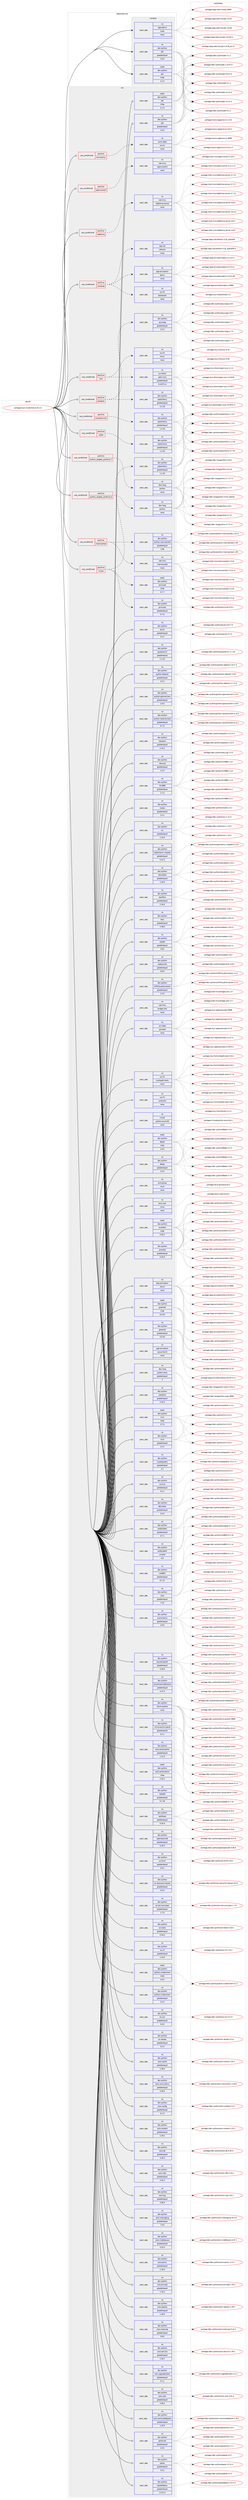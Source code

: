digraph prolog {

# *************
# Graph options
# *************

newrank=true;
concentrate=true;
compound=true;
graph [rankdir=LR,fontname=Helvetica,fontsize=10,ranksep=1.5];#, ranksep=2.5, nodesep=0.2];
edge  [arrowhead=vee];
node  [fontname=Helvetica,fontsize=10];

# **********
# The ebuild
# **********

subgraph cluster_leftcol {
color=gray;
label=<<i>ebuild</i>>;
id [label="portage://sys-cluster/nova-20.1.0", color=red, width=4, href="../sys-cluster/nova-20.1.0.svg"];
}

# ****************
# The dependencies
# ****************

subgraph cluster_midcol {
color=gray;
label=<<i>dependencies</i>>;
subgraph cluster_compile {
fillcolor="#eeeeee";
style=filled;
label=<<i>compile</i>>;
subgraph pack40152 {
dependency51996 [label=<<TABLE BORDER="0" CELLBORDER="1" CELLSPACING="0" CELLPADDING="4" WIDTH="220"><TR><TD ROWSPAN="6" CELLPADDING="30">pack_dep</TD></TR><TR><TD WIDTH="110">no</TD></TR><TR><TD>app-admin</TD></TR><TR><TD>sudo</TD></TR><TR><TD>none</TD></TR><TR><TD></TD></TR></TABLE>>, shape=none, color=blue];
}
id:e -> dependency51996:w [weight=20,style="solid",arrowhead="vee"];
subgraph pack40153 {
dependency51997 [label=<<TABLE BORDER="0" CELLBORDER="1" CELLSPACING="0" CELLPADDING="4" WIDTH="220"><TR><TD ROWSPAN="6" CELLPADDING="30">pack_dep</TD></TR><TR><TD WIDTH="110">no</TD></TR><TR><TD>dev-python</TD></TR><TR><TD>pbr</TD></TR><TR><TD>greaterequal</TD></TR><TR><TD>2.0.0</TD></TR></TABLE>>, shape=none, color=blue];
}
id:e -> dependency51997:w [weight=20,style="solid",arrowhead="vee"];
subgraph pack40154 {
dependency51998 [label=<<TABLE BORDER="0" CELLBORDER="1" CELLSPACING="0" CELLPADDING="4" WIDTH="220"><TR><TD ROWSPAN="6" CELLPADDING="30">pack_dep</TD></TR><TR><TD WIDTH="110">weak</TD></TR><TR><TD>dev-python</TD></TR><TR><TD>pbr</TD></TR><TR><TD>tilde</TD></TR><TR><TD>2.1.0</TD></TR></TABLE>>, shape=none, color=blue];
}
id:e -> dependency51998:w [weight=20,style="solid",arrowhead="vee"];
}
subgraph cluster_compileandrun {
fillcolor="#eeeeee";
style=filled;
label=<<i>compile and run</i>>;
}
subgraph cluster_run {
fillcolor="#eeeeee";
style=filled;
label=<<i>run</i>>;
subgraph cond10715 {
dependency51999 [label=<<TABLE BORDER="0" CELLBORDER="1" CELLSPACING="0" CELLPADDING="4"><TR><TD ROWSPAN="3" CELLPADDING="10">use_conditional</TD></TR><TR><TD>positive</TD></TR><TR><TD>compute</TD></TR></TABLE>>, shape=none, color=red];
subgraph pack40155 {
dependency52000 [label=<<TABLE BORDER="0" CELLBORDER="1" CELLSPACING="0" CELLPADDING="4" WIDTH="220"><TR><TD ROWSPAN="6" CELLPADDING="30">pack_dep</TD></TR><TR><TD WIDTH="110">no</TD></TR><TR><TD>app-cdr</TD></TR><TR><TD>cdrtools</TD></TR><TR><TD>none</TD></TR><TR><TD></TD></TR></TABLE>>, shape=none, color=blue];
}
dependency51999:e -> dependency52000:w [weight=20,style="dashed",arrowhead="vee"];
subgraph pack40156 {
dependency52001 [label=<<TABLE BORDER="0" CELLBORDER="1" CELLSPACING="0" CELLPADDING="4" WIDTH="220"><TR><TD ROWSPAN="6" CELLPADDING="30">pack_dep</TD></TR><TR><TD WIDTH="110">no</TD></TR><TR><TD>sys-fs</TD></TR><TR><TD>dosfstools</TD></TR><TR><TD>none</TD></TR><TR><TD></TD></TR></TABLE>>, shape=none, color=blue];
}
dependency51999:e -> dependency52001:w [weight=20,style="dashed",arrowhead="vee"];
subgraph pack40157 {
dependency52002 [label=<<TABLE BORDER="0" CELLBORDER="1" CELLSPACING="0" CELLPADDING="4" WIDTH="220"><TR><TD ROWSPAN="6" CELLPADDING="30">pack_dep</TD></TR><TR><TD WIDTH="110">no</TD></TR><TR><TD>app-emulation</TD></TR><TR><TD>qemu</TD></TR><TR><TD>none</TD></TR><TR><TD></TD></TR></TABLE>>, shape=none, color=blue];
}
dependency51999:e -> dependency52002:w [weight=20,style="dashed",arrowhead="vee"];
}
id:e -> dependency51999:w [weight=20,style="solid",arrowhead="odot"];
subgraph cond10716 {
dependency52003 [label=<<TABLE BORDER="0" CELLBORDER="1" CELLSPACING="0" CELLPADDING="4"><TR><TD ROWSPAN="3" CELLPADDING="10">use_conditional</TD></TR><TR><TD>positive</TD></TR><TR><TD>compute-only</TD></TR></TABLE>>, shape=none, color=red];
subgraph pack40158 {
dependency52004 [label=<<TABLE BORDER="0" CELLBORDER="1" CELLSPACING="0" CELLPADDING="4" WIDTH="220"><TR><TD ROWSPAN="6" CELLPADDING="30">pack_dep</TD></TR><TR><TD WIDTH="110">no</TD></TR><TR><TD>dev-python</TD></TR><TR><TD>sqlalchemy</TD></TR><TR><TD>greaterequal</TD></TR><TR><TD>1.2.19</TD></TR></TABLE>>, shape=none, color=blue];
}
dependency52003:e -> dependency52004:w [weight=20,style="dashed",arrowhead="vee"];
}
id:e -> dependency52003:w [weight=20,style="solid",arrowhead="odot"];
subgraph cond10717 {
dependency52005 [label=<<TABLE BORDER="0" CELLBORDER="1" CELLSPACING="0" CELLPADDING="4"><TR><TD ROWSPAN="3" CELLPADDING="10">use_conditional</TD></TR><TR><TD>positive</TD></TR><TR><TD>iscsi</TD></TR></TABLE>>, shape=none, color=red];
subgraph pack40159 {
dependency52006 [label=<<TABLE BORDER="0" CELLBORDER="1" CELLSPACING="0" CELLPADDING="4" WIDTH="220"><TR><TD ROWSPAN="6" CELLPADDING="30">pack_dep</TD></TR><TR><TD WIDTH="110">no</TD></TR><TR><TD>sys-fs</TD></TR><TR><TD>lsscsi</TD></TR><TR><TD>none</TD></TR><TR><TD></TD></TR></TABLE>>, shape=none, color=blue];
}
dependency52005:e -> dependency52006:w [weight=20,style="dashed",arrowhead="vee"];
subgraph pack40160 {
dependency52007 [label=<<TABLE BORDER="0" CELLBORDER="1" CELLSPACING="0" CELLPADDING="4" WIDTH="220"><TR><TD ROWSPAN="6" CELLPADDING="30">pack_dep</TD></TR><TR><TD WIDTH="110">no</TD></TR><TR><TD>sys-block</TD></TR><TR><TD>open-iscsi</TD></TR><TR><TD>greaterequal</TD></TR><TR><TD>2.0.873-r1</TD></TR></TABLE>>, shape=none, color=blue];
}
dependency52005:e -> dependency52007:w [weight=20,style="dashed",arrowhead="vee"];
}
id:e -> dependency52005:w [weight=20,style="solid",arrowhead="odot"];
subgraph cond10718 {
dependency52008 [label=<<TABLE BORDER="0" CELLBORDER="1" CELLSPACING="0" CELLPADDING="4"><TR><TD ROWSPAN="3" CELLPADDING="10">use_conditional</TD></TR><TR><TD>positive</TD></TR><TR><TD>memcached</TD></TR></TABLE>>, shape=none, color=red];
subgraph pack40161 {
dependency52009 [label=<<TABLE BORDER="0" CELLBORDER="1" CELLSPACING="0" CELLPADDING="4" WIDTH="220"><TR><TD ROWSPAN="6" CELLPADDING="30">pack_dep</TD></TR><TR><TD WIDTH="110">no</TD></TR><TR><TD>net-misc</TD></TR><TR><TD>memcached</TD></TR><TR><TD>none</TD></TR><TR><TD></TD></TR></TABLE>>, shape=none, color=blue];
}
dependency52008:e -> dependency52009:w [weight=20,style="dashed",arrowhead="vee"];
subgraph pack40162 {
dependency52010 [label=<<TABLE BORDER="0" CELLBORDER="1" CELLSPACING="0" CELLPADDING="4" WIDTH="220"><TR><TD ROWSPAN="6" CELLPADDING="30">pack_dep</TD></TR><TR><TD WIDTH="110">no</TD></TR><TR><TD>dev-python</TD></TR><TR><TD>python-memcached</TD></TR><TR><TD>greaterequal</TD></TR><TR><TD>1.58</TD></TR></TABLE>>, shape=none, color=blue];
}
dependency52008:e -> dependency52010:w [weight=20,style="dashed",arrowhead="vee"];
}
id:e -> dependency52008:w [weight=20,style="solid",arrowhead="odot"];
subgraph cond10719 {
dependency52011 [label=<<TABLE BORDER="0" CELLBORDER="1" CELLSPACING="0" CELLPADDING="4"><TR><TD ROWSPAN="3" CELLPADDING="10">use_conditional</TD></TR><TR><TD>positive</TD></TR><TR><TD>mysql</TD></TR></TABLE>>, shape=none, color=red];
subgraph pack40163 {
dependency52012 [label=<<TABLE BORDER="0" CELLBORDER="1" CELLSPACING="0" CELLPADDING="4" WIDTH="220"><TR><TD ROWSPAN="6" CELLPADDING="30">pack_dep</TD></TR><TR><TD WIDTH="110">no</TD></TR><TR><TD>dev-python</TD></TR><TR><TD>pymysql</TD></TR><TR><TD>greaterequal</TD></TR><TR><TD>0.7.6</TD></TR></TABLE>>, shape=none, color=blue];
}
dependency52011:e -> dependency52012:w [weight=20,style="dashed",arrowhead="vee"];
subgraph pack40164 {
dependency52013 [label=<<TABLE BORDER="0" CELLBORDER="1" CELLSPACING="0" CELLPADDING="4" WIDTH="220"><TR><TD ROWSPAN="6" CELLPADDING="30">pack_dep</TD></TR><TR><TD WIDTH="110">weak</TD></TR><TR><TD>dev-python</TD></TR><TR><TD>pymysql</TD></TR><TR><TD>tilde</TD></TR><TR><TD>0.7.7</TD></TR></TABLE>>, shape=none, color=blue];
}
dependency52011:e -> dependency52013:w [weight=20,style="dashed",arrowhead="vee"];
subgraph pack40165 {
dependency52014 [label=<<TABLE BORDER="0" CELLBORDER="1" CELLSPACING="0" CELLPADDING="4" WIDTH="220"><TR><TD ROWSPAN="6" CELLPADDING="30">pack_dep</TD></TR><TR><TD WIDTH="110">no</TD></TR><TR><TD>dev-python</TD></TR><TR><TD>sqlalchemy</TD></TR><TR><TD>greaterequal</TD></TR><TR><TD>1.2.19</TD></TR></TABLE>>, shape=none, color=blue];
}
dependency52011:e -> dependency52014:w [weight=20,style="dashed",arrowhead="vee"];
}
id:e -> dependency52011:w [weight=20,style="solid",arrowhead="odot"];
subgraph cond10720 {
dependency52015 [label=<<TABLE BORDER="0" CELLBORDER="1" CELLSPACING="0" CELLPADDING="4"><TR><TD ROWSPAN="3" CELLPADDING="10">use_conditional</TD></TR><TR><TD>positive</TD></TR><TR><TD>novncproxy</TD></TR></TABLE>>, shape=none, color=red];
subgraph pack40166 {
dependency52016 [label=<<TABLE BORDER="0" CELLBORDER="1" CELLSPACING="0" CELLPADDING="4" WIDTH="220"><TR><TD ROWSPAN="6" CELLPADDING="30">pack_dep</TD></TR><TR><TD WIDTH="110">no</TD></TR><TR><TD>www-apps</TD></TR><TR><TD>novnc</TD></TR><TR><TD>none</TD></TR><TR><TD></TD></TR></TABLE>>, shape=none, color=blue];
}
dependency52015:e -> dependency52016:w [weight=20,style="dashed",arrowhead="vee"];
}
id:e -> dependency52015:w [weight=20,style="solid",arrowhead="odot"];
subgraph cond10721 {
dependency52017 [label=<<TABLE BORDER="0" CELLBORDER="1" CELLSPACING="0" CELLPADDING="4"><TR><TD ROWSPAN="3" CELLPADDING="10">use_conditional</TD></TR><TR><TD>positive</TD></TR><TR><TD>openvswitch</TD></TR></TABLE>>, shape=none, color=red];
subgraph pack40167 {
dependency52018 [label=<<TABLE BORDER="0" CELLBORDER="1" CELLSPACING="0" CELLPADDING="4" WIDTH="220"><TR><TD ROWSPAN="6" CELLPADDING="30">pack_dep</TD></TR><TR><TD WIDTH="110">no</TD></TR><TR><TD>net-misc</TD></TR><TR><TD>openvswitch</TD></TR><TR><TD>none</TD></TR><TR><TD></TD></TR></TABLE>>, shape=none, color=blue];
}
dependency52017:e -> dependency52018:w [weight=20,style="dashed",arrowhead="vee"];
}
id:e -> dependency52017:w [weight=20,style="solid",arrowhead="odot"];
subgraph cond10722 {
dependency52019 [label=<<TABLE BORDER="0" CELLBORDER="1" CELLSPACING="0" CELLPADDING="4"><TR><TD ROWSPAN="3" CELLPADDING="10">use_conditional</TD></TR><TR><TD>positive</TD></TR><TR><TD>postgres</TD></TR></TABLE>>, shape=none, color=red];
subgraph pack40168 {
dependency52020 [label=<<TABLE BORDER="0" CELLBORDER="1" CELLSPACING="0" CELLPADDING="4" WIDTH="220"><TR><TD ROWSPAN="6" CELLPADDING="30">pack_dep</TD></TR><TR><TD WIDTH="110">no</TD></TR><TR><TD>dev-python</TD></TR><TR><TD>psycopg</TD></TR><TR><TD>greaterequal</TD></TR><TR><TD>2.5.0</TD></TR></TABLE>>, shape=none, color=blue];
}
dependency52019:e -> dependency52020:w [weight=20,style="dashed",arrowhead="vee"];
subgraph pack40169 {
dependency52021 [label=<<TABLE BORDER="0" CELLBORDER="1" CELLSPACING="0" CELLPADDING="4" WIDTH="220"><TR><TD ROWSPAN="6" CELLPADDING="30">pack_dep</TD></TR><TR><TD WIDTH="110">no</TD></TR><TR><TD>dev-python</TD></TR><TR><TD>sqlalchemy</TD></TR><TR><TD>greaterequal</TD></TR><TR><TD>1.2.19</TD></TR></TABLE>>, shape=none, color=blue];
}
dependency52019:e -> dependency52021:w [weight=20,style="dashed",arrowhead="vee"];
}
id:e -> dependency52019:w [weight=20,style="solid",arrowhead="odot"];
subgraph cond10723 {
dependency52022 [label=<<TABLE BORDER="0" CELLBORDER="1" CELLSPACING="0" CELLPADDING="4"><TR><TD ROWSPAN="3" CELLPADDING="10">use_conditional</TD></TR><TR><TD>positive</TD></TR><TR><TD>python_targets_python3_6</TD></TR></TABLE>>, shape=none, color=red];
subgraph pack40170 {
dependency52023 [label=<<TABLE BORDER="0" CELLBORDER="1" CELLSPACING="0" CELLPADDING="4" WIDTH="220"><TR><TD ROWSPAN="6" CELLPADDING="30">pack_dep</TD></TR><TR><TD WIDTH="110">no</TD></TR><TR><TD>dev-lang</TD></TR><TR><TD>python</TD></TR><TR><TD>none</TD></TR><TR><TD></TD></TR></TABLE>>, shape=none, color=blue];
}
dependency52022:e -> dependency52023:w [weight=20,style="dashed",arrowhead="vee"];
}
id:e -> dependency52022:w [weight=20,style="solid",arrowhead="odot"];
subgraph cond10724 {
dependency52024 [label=<<TABLE BORDER="0" CELLBORDER="1" CELLSPACING="0" CELLPADDING="4"><TR><TD ROWSPAN="3" CELLPADDING="10">use_conditional</TD></TR><TR><TD>positive</TD></TR><TR><TD>python_targets_python3_7</TD></TR></TABLE>>, shape=none, color=red];
subgraph pack40171 {
dependency52025 [label=<<TABLE BORDER="0" CELLBORDER="1" CELLSPACING="0" CELLPADDING="4" WIDTH="220"><TR><TD ROWSPAN="6" CELLPADDING="30">pack_dep</TD></TR><TR><TD WIDTH="110">no</TD></TR><TR><TD>dev-lang</TD></TR><TR><TD>python</TD></TR><TR><TD>none</TD></TR><TR><TD></TD></TR></TABLE>>, shape=none, color=blue];
}
dependency52024:e -> dependency52025:w [weight=20,style="dashed",arrowhead="vee"];
}
id:e -> dependency52024:w [weight=20,style="solid",arrowhead="odot"];
subgraph cond10725 {
dependency52026 [label=<<TABLE BORDER="0" CELLBORDER="1" CELLSPACING="0" CELLPADDING="4"><TR><TD ROWSPAN="3" CELLPADDING="10">use_conditional</TD></TR><TR><TD>positive</TD></TR><TR><TD>rabbitmq</TD></TR></TABLE>>, shape=none, color=red];
subgraph pack40172 {
dependency52027 [label=<<TABLE BORDER="0" CELLBORDER="1" CELLSPACING="0" CELLPADDING="4" WIDTH="220"><TR><TD ROWSPAN="6" CELLPADDING="30">pack_dep</TD></TR><TR><TD WIDTH="110">no</TD></TR><TR><TD>net-misc</TD></TR><TR><TD>rabbitmq-server</TD></TR><TR><TD>none</TD></TR><TR><TD></TD></TR></TABLE>>, shape=none, color=blue];
}
dependency52026:e -> dependency52027:w [weight=20,style="dashed",arrowhead="vee"];
}
id:e -> dependency52026:w [weight=20,style="solid",arrowhead="odot"];
subgraph cond10726 {
dependency52028 [label=<<TABLE BORDER="0" CELLBORDER="1" CELLSPACING="0" CELLPADDING="4"><TR><TD ROWSPAN="3" CELLPADDING="10">use_conditional</TD></TR><TR><TD>positive</TD></TR><TR><TD>sqlite</TD></TR></TABLE>>, shape=none, color=red];
subgraph pack40173 {
dependency52029 [label=<<TABLE BORDER="0" CELLBORDER="1" CELLSPACING="0" CELLPADDING="4" WIDTH="220"><TR><TD ROWSPAN="6" CELLPADDING="30">pack_dep</TD></TR><TR><TD WIDTH="110">no</TD></TR><TR><TD>dev-python</TD></TR><TR><TD>sqlalchemy</TD></TR><TR><TD>greaterequal</TD></TR><TR><TD>1.2.19</TD></TR></TABLE>>, shape=none, color=blue];
}
dependency52028:e -> dependency52029:w [weight=20,style="dashed",arrowhead="vee"];
}
id:e -> dependency52028:w [weight=20,style="solid",arrowhead="odot"];
subgraph pack40174 {
dependency52030 [label=<<TABLE BORDER="0" CELLBORDER="1" CELLSPACING="0" CELLPADDING="4" WIDTH="220"><TR><TD ROWSPAN="6" CELLPADDING="30">pack_dep</TD></TR><TR><TD WIDTH="110">no</TD></TR><TR><TD>acct-group</TD></TR><TR><TD>nova</TD></TR><TR><TD>none</TD></TR><TR><TD></TD></TR></TABLE>>, shape=none, color=blue];
}
id:e -> dependency52030:w [weight=20,style="solid",arrowhead="odot"];
subgraph pack40175 {
dependency52031 [label=<<TABLE BORDER="0" CELLBORDER="1" CELLSPACING="0" CELLPADDING="4" WIDTH="220"><TR><TD ROWSPAN="6" CELLPADDING="30">pack_dep</TD></TR><TR><TD WIDTH="110">no</TD></TR><TR><TD>acct-user</TD></TR><TR><TD>nova</TD></TR><TR><TD>none</TD></TR><TR><TD></TD></TR></TABLE>>, shape=none, color=blue];
}
id:e -> dependency52031:w [weight=20,style="solid",arrowhead="odot"];
subgraph pack40176 {
dependency52032 [label=<<TABLE BORDER="0" CELLBORDER="1" CELLSPACING="0" CELLPADDING="4" WIDTH="220"><TR><TD ROWSPAN="6" CELLPADDING="30">pack_dep</TD></TR><TR><TD WIDTH="110">no</TD></TR><TR><TD>app-emulation</TD></TR><TR><TD>libvirt</TD></TR><TR><TD>none</TD></TR><TR><TD></TD></TR></TABLE>>, shape=none, color=blue];
}
id:e -> dependency52032:w [weight=20,style="solid",arrowhead="odot"];
subgraph pack40177 {
dependency52033 [label=<<TABLE BORDER="0" CELLBORDER="1" CELLSPACING="0" CELLPADDING="4" WIDTH="220"><TR><TD ROWSPAN="6" CELLPADDING="30">pack_dep</TD></TR><TR><TD WIDTH="110">no</TD></TR><TR><TD>app-emulation</TD></TR><TR><TD>spice-html5</TD></TR><TR><TD>none</TD></TR><TR><TD></TD></TR></TABLE>>, shape=none, color=blue];
}
id:e -> dependency52033:w [weight=20,style="solid",arrowhead="odot"];
subgraph pack40178 {
dependency52034 [label=<<TABLE BORDER="0" CELLBORDER="1" CELLSPACING="0" CELLPADDING="4" WIDTH="220"><TR><TD ROWSPAN="6" CELLPADDING="30">pack_dep</TD></TR><TR><TD WIDTH="110">no</TD></TR><TR><TD>dev-lang</TD></TR><TR><TD>python-exec</TD></TR><TR><TD>greaterequal</TD></TR><TR><TD>2</TD></TR></TABLE>>, shape=none, color=blue];
}
id:e -> dependency52034:w [weight=20,style="solid",arrowhead="odot"];
subgraph pack40179 {
dependency52035 [label=<<TABLE BORDER="0" CELLBORDER="1" CELLSPACING="0" CELLPADDING="4" WIDTH="220"><TR><TD ROWSPAN="6" CELLPADDING="30">pack_dep</TD></TR><TR><TD WIDTH="110">no</TD></TR><TR><TD>dev-python</TD></TR><TR><TD>Babel</TD></TR><TR><TD>greaterequal</TD></TR><TR><TD>2.3.4</TD></TR></TABLE>>, shape=none, color=blue];
}
id:e -> dependency52035:w [weight=20,style="solid",arrowhead="odot"];
subgraph pack40180 {
dependency52036 [label=<<TABLE BORDER="0" CELLBORDER="1" CELLSPACING="0" CELLPADDING="4" WIDTH="220"><TR><TD ROWSPAN="6" CELLPADDING="30">pack_dep</TD></TR><TR><TD WIDTH="110">no</TD></TR><TR><TD>dev-python</TD></TR><TR><TD>castellan</TD></TR><TR><TD>greaterequal</TD></TR><TR><TD>0.16.0</TD></TR></TABLE>>, shape=none, color=blue];
}
id:e -> dependency52036:w [weight=20,style="solid",arrowhead="odot"];
subgraph pack40181 {
dependency52037 [label=<<TABLE BORDER="0" CELLBORDER="1" CELLSPACING="0" CELLPADDING="4" WIDTH="220"><TR><TD ROWSPAN="6" CELLPADDING="30">pack_dep</TD></TR><TR><TD WIDTH="110">no</TD></TR><TR><TD>dev-python</TD></TR><TR><TD>cryptography</TD></TR><TR><TD>greaterequal</TD></TR><TR><TD>2.7</TD></TR></TABLE>>, shape=none, color=blue];
}
id:e -> dependency52037:w [weight=20,style="solid",arrowhead="odot"];
subgraph pack40182 {
dependency52038 [label=<<TABLE BORDER="0" CELLBORDER="1" CELLSPACING="0" CELLPADDING="4" WIDTH="220"><TR><TD ROWSPAN="6" CELLPADDING="30">pack_dep</TD></TR><TR><TD WIDTH="110">no</TD></TR><TR><TD>dev-python</TD></TR><TR><TD>cursive</TD></TR><TR><TD>greaterequal</TD></TR><TR><TD>0.2.1</TD></TR></TABLE>>, shape=none, color=blue];
}
id:e -> dependency52038:w [weight=20,style="solid",arrowhead="odot"];
subgraph pack40183 {
dependency52039 [label=<<TABLE BORDER="0" CELLBORDER="1" CELLSPACING="0" CELLPADDING="4" WIDTH="220"><TR><TD ROWSPAN="6" CELLPADDING="30">pack_dep</TD></TR><TR><TD WIDTH="110">no</TD></TR><TR><TD>dev-python</TD></TR><TR><TD>decorator</TD></TR><TR><TD>greaterequal</TD></TR><TR><TD>3.4.0</TD></TR></TABLE>>, shape=none, color=blue];
}
id:e -> dependency52039:w [weight=20,style="solid",arrowhead="odot"];
subgraph pack40184 {
dependency52040 [label=<<TABLE BORDER="0" CELLBORDER="1" CELLSPACING="0" CELLPADDING="4" WIDTH="220"><TR><TD ROWSPAN="6" CELLPADDING="30">pack_dep</TD></TR><TR><TD WIDTH="110">no</TD></TR><TR><TD>dev-python</TD></TR><TR><TD>eventlet</TD></TR><TR><TD>greaterequal</TD></TR><TR><TD>0.20.0</TD></TR></TABLE>>, shape=none, color=blue];
}
id:e -> dependency52040:w [weight=20,style="solid",arrowhead="odot"];
subgraph pack40185 {
dependency52041 [label=<<TABLE BORDER="0" CELLBORDER="1" CELLSPACING="0" CELLPADDING="4" WIDTH="220"><TR><TD ROWSPAN="6" CELLPADDING="30">pack_dep</TD></TR><TR><TD WIDTH="110">no</TD></TR><TR><TD>dev-python</TD></TR><TR><TD>greenlet</TD></TR><TR><TD>greaterequal</TD></TR><TR><TD>0.4.10</TD></TR></TABLE>>, shape=none, color=blue];
}
id:e -> dependency52041:w [weight=20,style="solid",arrowhead="odot"];
subgraph pack40186 {
dependency52042 [label=<<TABLE BORDER="0" CELLBORDER="1" CELLSPACING="0" CELLPADDING="4" WIDTH="220"><TR><TD ROWSPAN="6" CELLPADDING="30">pack_dep</TD></TR><TR><TD WIDTH="110">no</TD></TR><TR><TD>dev-python</TD></TR><TR><TD>iso8601</TD></TR><TR><TD>greaterequal</TD></TR><TR><TD>0.1.11</TD></TR></TABLE>>, shape=none, color=blue];
}
id:e -> dependency52042:w [weight=20,style="solid",arrowhead="odot"];
subgraph pack40187 {
dependency52043 [label=<<TABLE BORDER="0" CELLBORDER="1" CELLSPACING="0" CELLPADDING="4" WIDTH="220"><TR><TD ROWSPAN="6" CELLPADDING="30">pack_dep</TD></TR><TR><TD WIDTH="110">no</TD></TR><TR><TD>dev-python</TD></TR><TR><TD>jinja</TD></TR><TR><TD>greaterequal</TD></TR><TR><TD>2.10</TD></TR></TABLE>>, shape=none, color=blue];
}
id:e -> dependency52043:w [weight=20,style="solid",arrowhead="odot"];
subgraph pack40188 {
dependency52044 [label=<<TABLE BORDER="0" CELLBORDER="1" CELLSPACING="0" CELLPADDING="4" WIDTH="220"><TR><TD ROWSPAN="6" CELLPADDING="30">pack_dep</TD></TR><TR><TD WIDTH="110">no</TD></TR><TR><TD>dev-python</TD></TR><TR><TD>jsonschema</TD></TR><TR><TD>greaterequal</TD></TR><TR><TD>2.6.0</TD></TR></TABLE>>, shape=none, color=blue];
}
id:e -> dependency52044:w [weight=20,style="solid",arrowhead="odot"];
subgraph pack40189 {
dependency52045 [label=<<TABLE BORDER="0" CELLBORDER="1" CELLSPACING="0" CELLPADDING="4" WIDTH="220"><TR><TD ROWSPAN="6" CELLPADDING="30">pack_dep</TD></TR><TR><TD WIDTH="110">no</TD></TR><TR><TD>dev-python</TD></TR><TR><TD>keystoneauth</TD></TR><TR><TD>greaterequal</TD></TR><TR><TD>3.16.0</TD></TR></TABLE>>, shape=none, color=blue];
}
id:e -> dependency52045:w [weight=20,style="solid",arrowhead="odot"];
subgraph pack40190 {
dependency52046 [label=<<TABLE BORDER="0" CELLBORDER="1" CELLSPACING="0" CELLPADDING="4" WIDTH="220"><TR><TD ROWSPAN="6" CELLPADDING="30">pack_dep</TD></TR><TR><TD WIDTH="110">no</TD></TR><TR><TD>dev-python</TD></TR><TR><TD>keystonemiddleware</TD></TR><TR><TD>greaterequal</TD></TR><TR><TD>4.17.0</TD></TR></TABLE>>, shape=none, color=blue];
}
id:e -> dependency52046:w [weight=20,style="solid",arrowhead="odot"];
subgraph pack40191 {
dependency52047 [label=<<TABLE BORDER="0" CELLBORDER="1" CELLSPACING="0" CELLPADDING="4" WIDTH="220"><TR><TD ROWSPAN="6" CELLPADDING="30">pack_dep</TD></TR><TR><TD WIDTH="110">no</TD></TR><TR><TD>dev-python</TD></TR><TR><TD>libvirt-python</TD></TR><TR><TD>none</TD></TR><TR><TD></TD></TR></TABLE>>, shape=none, color=blue];
}
id:e -> dependency52047:w [weight=20,style="solid",arrowhead="odot"];
subgraph pack40192 {
dependency52048 [label=<<TABLE BORDER="0" CELLBORDER="1" CELLSPACING="0" CELLPADDING="4" WIDTH="220"><TR><TD ROWSPAN="6" CELLPADDING="30">pack_dep</TD></TR><TR><TD WIDTH="110">no</TD></TR><TR><TD>dev-python</TD></TR><TR><TD>lxml</TD></TR><TR><TD>greaterequal</TD></TR><TR><TD>2.4.1</TD></TR></TABLE>>, shape=none, color=blue];
}
id:e -> dependency52048:w [weight=20,style="solid",arrowhead="odot"];
subgraph pack40193 {
dependency52049 [label=<<TABLE BORDER="0" CELLBORDER="1" CELLSPACING="0" CELLPADDING="4" WIDTH="220"><TR><TD ROWSPAN="6" CELLPADDING="30">pack_dep</TD></TR><TR><TD WIDTH="110">no</TD></TR><TR><TD>dev-python</TD></TR><TR><TD>microversion-parse</TD></TR><TR><TD>greaterequal</TD></TR><TR><TD>0.2.1</TD></TR></TABLE>>, shape=none, color=blue];
}
id:e -> dependency52049:w [weight=20,style="solid",arrowhead="odot"];
subgraph pack40194 {
dependency52050 [label=<<TABLE BORDER="0" CELLBORDER="1" CELLSPACING="0" CELLPADDING="4" WIDTH="220"><TR><TD ROWSPAN="6" CELLPADDING="30">pack_dep</TD></TR><TR><TD WIDTH="110">no</TD></TR><TR><TD>dev-python</TD></TR><TR><TD>netaddr</TD></TR><TR><TD>greaterequal</TD></TR><TR><TD>0.7.18</TD></TR></TABLE>>, shape=none, color=blue];
}
id:e -> dependency52050:w [weight=20,style="solid",arrowhead="odot"];
subgraph pack40195 {
dependency52051 [label=<<TABLE BORDER="0" CELLBORDER="1" CELLSPACING="0" CELLPADDING="4" WIDTH="220"><TR><TD ROWSPAN="6" CELLPADDING="30">pack_dep</TD></TR><TR><TD WIDTH="110">no</TD></TR><TR><TD>dev-python</TD></TR><TR><TD>netifaces</TD></TR><TR><TD>greaterequal</TD></TR><TR><TD>0.10.4</TD></TR></TABLE>>, shape=none, color=blue];
}
id:e -> dependency52051:w [weight=20,style="solid",arrowhead="odot"];
subgraph pack40196 {
dependency52052 [label=<<TABLE BORDER="0" CELLBORDER="1" CELLSPACING="0" CELLPADDING="4" WIDTH="220"><TR><TD ROWSPAN="6" CELLPADDING="30">pack_dep</TD></TR><TR><TD WIDTH="110">no</TD></TR><TR><TD>dev-python</TD></TR><TR><TD>openstacksdk</TD></TR><TR><TD>greaterequal</TD></TR><TR><TD>0.35.0</TD></TR></TABLE>>, shape=none, color=blue];
}
id:e -> dependency52052:w [weight=20,style="solid",arrowhead="odot"];
subgraph pack40197 {
dependency52053 [label=<<TABLE BORDER="0" CELLBORDER="1" CELLSPACING="0" CELLPADDING="4" WIDTH="220"><TR><TD ROWSPAN="6" CELLPADDING="30">pack_dep</TD></TR><TR><TD WIDTH="110">no</TD></TR><TR><TD>dev-python</TD></TR><TR><TD>os-brick</TD></TR><TR><TD>greaterequal</TD></TR><TR><TD>2.6.1</TD></TR></TABLE>>, shape=none, color=blue];
}
id:e -> dependency52053:w [weight=20,style="solid",arrowhead="odot"];
subgraph pack40198 {
dependency52054 [label=<<TABLE BORDER="0" CELLBORDER="1" CELLSPACING="0" CELLPADDING="4" WIDTH="220"><TR><TD ROWSPAN="6" CELLPADDING="30">pack_dep</TD></TR><TR><TD WIDTH="110">no</TD></TR><TR><TD>dev-python</TD></TR><TR><TD>os-resource-classes</TD></TR><TR><TD>greaterequal</TD></TR><TR><TD>0.4.0</TD></TR></TABLE>>, shape=none, color=blue];
}
id:e -> dependency52054:w [weight=20,style="solid",arrowhead="odot"];
subgraph pack40199 {
dependency52055 [label=<<TABLE BORDER="0" CELLBORDER="1" CELLSPACING="0" CELLPADDING="4" WIDTH="220"><TR><TD ROWSPAN="6" CELLPADDING="30">pack_dep</TD></TR><TR><TD WIDTH="110">no</TD></TR><TR><TD>dev-python</TD></TR><TR><TD>os-service-types</TD></TR><TR><TD>greaterequal</TD></TR><TR><TD>1.7.0</TD></TR></TABLE>>, shape=none, color=blue];
}
id:e -> dependency52055:w [weight=20,style="solid",arrowhead="odot"];
subgraph pack40200 {
dependency52056 [label=<<TABLE BORDER="0" CELLBORDER="1" CELLSPACING="0" CELLPADDING="4" WIDTH="220"><TR><TD ROWSPAN="6" CELLPADDING="30">pack_dep</TD></TR><TR><TD WIDTH="110">no</TD></TR><TR><TD>dev-python</TD></TR><TR><TD>os-traits</TD></TR><TR><TD>greaterequal</TD></TR><TR><TD>0.16.0</TD></TR></TABLE>>, shape=none, color=blue];
}
id:e -> dependency52056:w [weight=20,style="solid",arrowhead="odot"];
subgraph pack40201 {
dependency52057 [label=<<TABLE BORDER="0" CELLBORDER="1" CELLSPACING="0" CELLPADDING="4" WIDTH="220"><TR><TD ROWSPAN="6" CELLPADDING="30">pack_dep</TD></TR><TR><TD WIDTH="110">no</TD></TR><TR><TD>dev-python</TD></TR><TR><TD>os-vif</TD></TR><TR><TD>greaterequal</TD></TR><TR><TD>1.14.0</TD></TR></TABLE>>, shape=none, color=blue];
}
id:e -> dependency52057:w [weight=20,style="solid",arrowhead="odot"];
subgraph pack40202 {
dependency52058 [label=<<TABLE BORDER="0" CELLBORDER="1" CELLSPACING="0" CELLPADDING="4" WIDTH="220"><TR><TD ROWSPAN="6" CELLPADDING="30">pack_dep</TD></TR><TR><TD WIDTH="110">no</TD></TR><TR><TD>dev-python</TD></TR><TR><TD>os-win</TD></TR><TR><TD>greaterequal</TD></TR><TR><TD>3.0.0</TD></TR></TABLE>>, shape=none, color=blue];
}
id:e -> dependency52058:w [weight=20,style="solid",arrowhead="odot"];
subgraph pack40203 {
dependency52059 [label=<<TABLE BORDER="0" CELLBORDER="1" CELLSPACING="0" CELLPADDING="4" WIDTH="220"><TR><TD ROWSPAN="6" CELLPADDING="30">pack_dep</TD></TR><TR><TD WIDTH="110">no</TD></TR><TR><TD>dev-python</TD></TR><TR><TD>os-xenapi</TD></TR><TR><TD>greaterequal</TD></TR><TR><TD>0.3.3</TD></TR></TABLE>>, shape=none, color=blue];
}
id:e -> dependency52059:w [weight=20,style="solid",arrowhead="odot"];
subgraph pack40204 {
dependency52060 [label=<<TABLE BORDER="0" CELLBORDER="1" CELLSPACING="0" CELLPADDING="4" WIDTH="220"><TR><TD ROWSPAN="6" CELLPADDING="30">pack_dep</TD></TR><TR><TD WIDTH="110">no</TD></TR><TR><TD>dev-python</TD></TR><TR><TD>oslo-cache</TD></TR><TR><TD>greaterequal</TD></TR><TR><TD>1.26.0</TD></TR></TABLE>>, shape=none, color=blue];
}
id:e -> dependency52060:w [weight=20,style="solid",arrowhead="odot"];
subgraph pack40205 {
dependency52061 [label=<<TABLE BORDER="0" CELLBORDER="1" CELLSPACING="0" CELLPADDING="4" WIDTH="220"><TR><TD ROWSPAN="6" CELLPADDING="30">pack_dep</TD></TR><TR><TD WIDTH="110">no</TD></TR><TR><TD>dev-python</TD></TR><TR><TD>oslo-concurrency</TD></TR><TR><TD>greaterequal</TD></TR><TR><TD>3.26.0</TD></TR></TABLE>>, shape=none, color=blue];
}
id:e -> dependency52061:w [weight=20,style="solid",arrowhead="odot"];
subgraph pack40206 {
dependency52062 [label=<<TABLE BORDER="0" CELLBORDER="1" CELLSPACING="0" CELLPADDING="4" WIDTH="220"><TR><TD ROWSPAN="6" CELLPADDING="30">pack_dep</TD></TR><TR><TD WIDTH="110">no</TD></TR><TR><TD>dev-python</TD></TR><TR><TD>oslo-config</TD></TR><TR><TD>greaterequal</TD></TR><TR><TD>6.1.0</TD></TR></TABLE>>, shape=none, color=blue];
}
id:e -> dependency52062:w [weight=20,style="solid",arrowhead="odot"];
subgraph pack40207 {
dependency52063 [label=<<TABLE BORDER="0" CELLBORDER="1" CELLSPACING="0" CELLPADDING="4" WIDTH="220"><TR><TD ROWSPAN="6" CELLPADDING="30">pack_dep</TD></TR><TR><TD WIDTH="110">no</TD></TR><TR><TD>dev-python</TD></TR><TR><TD>oslo-context</TD></TR><TR><TD>greaterequal</TD></TR><TR><TD>2.19.2</TD></TR></TABLE>>, shape=none, color=blue];
}
id:e -> dependency52063:w [weight=20,style="solid",arrowhead="odot"];
subgraph pack40208 {
dependency52064 [label=<<TABLE BORDER="0" CELLBORDER="1" CELLSPACING="0" CELLPADDING="4" WIDTH="220"><TR><TD ROWSPAN="6" CELLPADDING="30">pack_dep</TD></TR><TR><TD WIDTH="110">no</TD></TR><TR><TD>dev-python</TD></TR><TR><TD>oslo-db</TD></TR><TR><TD>greaterequal</TD></TR><TR><TD>4.44.0</TD></TR></TABLE>>, shape=none, color=blue];
}
id:e -> dependency52064:w [weight=20,style="solid",arrowhead="odot"];
subgraph pack40209 {
dependency52065 [label=<<TABLE BORDER="0" CELLBORDER="1" CELLSPACING="0" CELLPADDING="4" WIDTH="220"><TR><TD ROWSPAN="6" CELLPADDING="30">pack_dep</TD></TR><TR><TD WIDTH="110">no</TD></TR><TR><TD>dev-python</TD></TR><TR><TD>oslo-i18n</TD></TR><TR><TD>greaterequal</TD></TR><TR><TD>3.15.3</TD></TR></TABLE>>, shape=none, color=blue];
}
id:e -> dependency52065:w [weight=20,style="solid",arrowhead="odot"];
subgraph pack40210 {
dependency52066 [label=<<TABLE BORDER="0" CELLBORDER="1" CELLSPACING="0" CELLPADDING="4" WIDTH="220"><TR><TD ROWSPAN="6" CELLPADDING="30">pack_dep</TD></TR><TR><TD WIDTH="110">no</TD></TR><TR><TD>dev-python</TD></TR><TR><TD>oslo-log</TD></TR><TR><TD>greaterequal</TD></TR><TR><TD>3.36.0</TD></TR></TABLE>>, shape=none, color=blue];
}
id:e -> dependency52066:w [weight=20,style="solid",arrowhead="odot"];
subgraph pack40211 {
dependency52067 [label=<<TABLE BORDER="0" CELLBORDER="1" CELLSPACING="0" CELLPADDING="4" WIDTH="220"><TR><TD ROWSPAN="6" CELLPADDING="30">pack_dep</TD></TR><TR><TD WIDTH="110">no</TD></TR><TR><TD>dev-python</TD></TR><TR><TD>oslo-messaging</TD></TR><TR><TD>greaterequal</TD></TR><TR><TD>7.0.0</TD></TR></TABLE>>, shape=none, color=blue];
}
id:e -> dependency52067:w [weight=20,style="solid",arrowhead="odot"];
subgraph pack40212 {
dependency52068 [label=<<TABLE BORDER="0" CELLBORDER="1" CELLSPACING="0" CELLPADDING="4" WIDTH="220"><TR><TD ROWSPAN="6" CELLPADDING="30">pack_dep</TD></TR><TR><TD WIDTH="110">no</TD></TR><TR><TD>dev-python</TD></TR><TR><TD>oslo-middleware</TD></TR><TR><TD>greaterequal</TD></TR><TR><TD>3.31.0</TD></TR></TABLE>>, shape=none, color=blue];
}
id:e -> dependency52068:w [weight=20,style="solid",arrowhead="odot"];
subgraph pack40213 {
dependency52069 [label=<<TABLE BORDER="0" CELLBORDER="1" CELLSPACING="0" CELLPADDING="4" WIDTH="220"><TR><TD ROWSPAN="6" CELLPADDING="30">pack_dep</TD></TR><TR><TD WIDTH="110">no</TD></TR><TR><TD>dev-python</TD></TR><TR><TD>oslo-policy</TD></TR><TR><TD>greaterequal</TD></TR><TR><TD>1.35.0</TD></TR></TABLE>>, shape=none, color=blue];
}
id:e -> dependency52069:w [weight=20,style="solid",arrowhead="odot"];
subgraph pack40214 {
dependency52070 [label=<<TABLE BORDER="0" CELLBORDER="1" CELLSPACING="0" CELLPADDING="4" WIDTH="220"><TR><TD ROWSPAN="6" CELLPADDING="30">pack_dep</TD></TR><TR><TD WIDTH="110">no</TD></TR><TR><TD>dev-python</TD></TR><TR><TD>oslo-privsep</TD></TR><TR><TD>greaterequal</TD></TR><TR><TD>1.33.2</TD></TR></TABLE>>, shape=none, color=blue];
}
id:e -> dependency52070:w [weight=20,style="solid",arrowhead="odot"];
subgraph pack40215 {
dependency52071 [label=<<TABLE BORDER="0" CELLBORDER="1" CELLSPACING="0" CELLPADDING="4" WIDTH="220"><TR><TD ROWSPAN="6" CELLPADDING="30">pack_dep</TD></TR><TR><TD WIDTH="110">no</TD></TR><TR><TD>dev-python</TD></TR><TR><TD>oslo-reports</TD></TR><TR><TD>greaterequal</TD></TR><TR><TD>1.18.0</TD></TR></TABLE>>, shape=none, color=blue];
}
id:e -> dependency52071:w [weight=20,style="solid",arrowhead="odot"];
subgraph pack40216 {
dependency52072 [label=<<TABLE BORDER="0" CELLBORDER="1" CELLSPACING="0" CELLPADDING="4" WIDTH="220"><TR><TD ROWSPAN="6" CELLPADDING="30">pack_dep</TD></TR><TR><TD WIDTH="110">no</TD></TR><TR><TD>dev-python</TD></TR><TR><TD>oslo-rootwrap</TD></TR><TR><TD>greaterequal</TD></TR><TR><TD>5.8.0</TD></TR></TABLE>>, shape=none, color=blue];
}
id:e -> dependency52072:w [weight=20,style="solid",arrowhead="odot"];
subgraph pack40217 {
dependency52073 [label=<<TABLE BORDER="0" CELLBORDER="1" CELLSPACING="0" CELLPADDING="4" WIDTH="220"><TR><TD ROWSPAN="6" CELLPADDING="30">pack_dep</TD></TR><TR><TD WIDTH="110">no</TD></TR><TR><TD>dev-python</TD></TR><TR><TD>oslo-serialization</TD></TR><TR><TD>greaterequal</TD></TR><TR><TD>1.21.0</TD></TR></TABLE>>, shape=none, color=blue];
}
id:e -> dependency52073:w [weight=20,style="solid",arrowhead="odot"];
subgraph pack40218 {
dependency52074 [label=<<TABLE BORDER="0" CELLBORDER="1" CELLSPACING="0" CELLPADDING="4" WIDTH="220"><TR><TD ROWSPAN="6" CELLPADDING="30">pack_dep</TD></TR><TR><TD WIDTH="110">no</TD></TR><TR><TD>dev-python</TD></TR><TR><TD>oslo-service</TD></TR><TR><TD>greaterequal</TD></TR><TR><TD>1.40.1</TD></TR></TABLE>>, shape=none, color=blue];
}
id:e -> dependency52074:w [weight=20,style="solid",arrowhead="odot"];
subgraph pack40219 {
dependency52075 [label=<<TABLE BORDER="0" CELLBORDER="1" CELLSPACING="0" CELLPADDING="4" WIDTH="220"><TR><TD ROWSPAN="6" CELLPADDING="30">pack_dep</TD></TR><TR><TD WIDTH="110">no</TD></TR><TR><TD>dev-python</TD></TR><TR><TD>oslo-upgradecheck</TD></TR><TR><TD>greaterequal</TD></TR><TR><TD>0.1.1</TD></TR></TABLE>>, shape=none, color=blue];
}
id:e -> dependency52075:w [weight=20,style="solid",arrowhead="odot"];
subgraph pack40220 {
dependency52076 [label=<<TABLE BORDER="0" CELLBORDER="1" CELLSPACING="0" CELLPADDING="4" WIDTH="220"><TR><TD ROWSPAN="6" CELLPADDING="30">pack_dep</TD></TR><TR><TD WIDTH="110">no</TD></TR><TR><TD>dev-python</TD></TR><TR><TD>oslo-utils</TD></TR><TR><TD>greaterequal</TD></TR><TR><TD>3.40.2</TD></TR></TABLE>>, shape=none, color=blue];
}
id:e -> dependency52076:w [weight=20,style="solid",arrowhead="odot"];
subgraph pack40221 {
dependency52077 [label=<<TABLE BORDER="0" CELLBORDER="1" CELLSPACING="0" CELLPADDING="4" WIDTH="220"><TR><TD ROWSPAN="6" CELLPADDING="30">pack_dep</TD></TR><TR><TD WIDTH="110">no</TD></TR><TR><TD>dev-python</TD></TR><TR><TD>oslo-versionedobjects</TD></TR><TR><TD>greaterequal</TD></TR><TR><TD>1.35.0</TD></TR></TABLE>>, shape=none, color=blue];
}
id:e -> dependency52077:w [weight=20,style="solid",arrowhead="odot"];
subgraph pack40222 {
dependency52078 [label=<<TABLE BORDER="0" CELLBORDER="1" CELLSPACING="0" CELLPADDING="4" WIDTH="220"><TR><TD ROWSPAN="6" CELLPADDING="30">pack_dep</TD></TR><TR><TD WIDTH="110">no</TD></TR><TR><TD>dev-python</TD></TR><TR><TD>paramiko</TD></TR><TR><TD>greaterequal</TD></TR><TR><TD>2.0.0</TD></TR></TABLE>>, shape=none, color=blue];
}
id:e -> dependency52078:w [weight=20,style="solid",arrowhead="odot"];
subgraph pack40223 {
dependency52079 [label=<<TABLE BORDER="0" CELLBORDER="1" CELLSPACING="0" CELLPADDING="4" WIDTH="220"><TR><TD ROWSPAN="6" CELLPADDING="30">pack_dep</TD></TR><TR><TD WIDTH="110">no</TD></TR><TR><TD>dev-python</TD></TR><TR><TD>paste</TD></TR><TR><TD>greaterequal</TD></TR><TR><TD>2.0.2</TD></TR></TABLE>>, shape=none, color=blue];
}
id:e -> dependency52079:w [weight=20,style="solid",arrowhead="odot"];
subgraph pack40224 {
dependency52080 [label=<<TABLE BORDER="0" CELLBORDER="1" CELLSPACING="0" CELLPADDING="4" WIDTH="220"><TR><TD ROWSPAN="6" CELLPADDING="30">pack_dep</TD></TR><TR><TD WIDTH="110">no</TD></TR><TR><TD>dev-python</TD></TR><TR><TD>pastedeploy</TD></TR><TR><TD>greaterequal</TD></TR><TR><TD>1.5.0-r1</TD></TR></TABLE>>, shape=none, color=blue];
}
id:e -> dependency52080:w [weight=20,style="solid",arrowhead="odot"];
subgraph pack40225 {
dependency52081 [label=<<TABLE BORDER="0" CELLBORDER="1" CELLSPACING="0" CELLPADDING="4" WIDTH="220"><TR><TD ROWSPAN="6" CELLPADDING="30">pack_dep</TD></TR><TR><TD WIDTH="110">no</TD></TR><TR><TD>dev-python</TD></TR><TR><TD>pbr</TD></TR><TR><TD>greaterequal</TD></TR><TR><TD>2.0.0</TD></TR></TABLE>>, shape=none, color=blue];
}
id:e -> dependency52081:w [weight=20,style="solid",arrowhead="odot"];
subgraph pack40226 {
dependency52082 [label=<<TABLE BORDER="0" CELLBORDER="1" CELLSPACING="0" CELLPADDING="4" WIDTH="220"><TR><TD ROWSPAN="6" CELLPADDING="30">pack_dep</TD></TR><TR><TD WIDTH="110">no</TD></TR><TR><TD>dev-python</TD></TR><TR><TD>prettytable</TD></TR><TR><TD>greaterequal</TD></TR><TR><TD>0.7.1</TD></TR></TABLE>>, shape=none, color=blue];
}
id:e -> dependency52082:w [weight=20,style="solid",arrowhead="odot"];
subgraph pack40227 {
dependency52083 [label=<<TABLE BORDER="0" CELLBORDER="1" CELLSPACING="0" CELLPADDING="4" WIDTH="220"><TR><TD ROWSPAN="6" CELLPADDING="30">pack_dep</TD></TR><TR><TD WIDTH="110">no</TD></TR><TR><TD>dev-python</TD></TR><TR><TD>prettytable</TD></TR><TR><TD>smaller</TD></TR><TR><TD>0.8</TD></TR></TABLE>>, shape=none, color=blue];
}
id:e -> dependency52083:w [weight=20,style="solid",arrowhead="odot"];
subgraph pack40228 {
dependency52084 [label=<<TABLE BORDER="0" CELLBORDER="1" CELLSPACING="0" CELLPADDING="4" WIDTH="220"><TR><TD ROWSPAN="6" CELLPADDING="30">pack_dep</TD></TR><TR><TD WIDTH="110">no</TD></TR><TR><TD>dev-python</TD></TR><TR><TD>psutil</TD></TR><TR><TD>greaterequal</TD></TR><TR><TD>3.2.2</TD></TR></TABLE>>, shape=none, color=blue];
}
id:e -> dependency52084:w [weight=20,style="solid",arrowhead="odot"];
subgraph pack40229 {
dependency52085 [label=<<TABLE BORDER="0" CELLBORDER="1" CELLSPACING="0" CELLPADDING="4" WIDTH="220"><TR><TD ROWSPAN="6" CELLPADDING="30">pack_dep</TD></TR><TR><TD WIDTH="110">no</TD></TR><TR><TD>dev-python</TD></TR><TR><TD>pypowervm</TD></TR><TR><TD>greaterequal</TD></TR><TR><TD>1.1.15</TD></TR></TABLE>>, shape=none, color=blue];
}
id:e -> dependency52085:w [weight=20,style="solid",arrowhead="odot"];
subgraph pack40230 {
dependency52086 [label=<<TABLE BORDER="0" CELLBORDER="1" CELLSPACING="0" CELLPADDING="4" WIDTH="220"><TR><TD ROWSPAN="6" CELLPADDING="30">pack_dep</TD></TR><TR><TD WIDTH="110">no</TD></TR><TR><TD>dev-python</TD></TR><TR><TD>python-cinderclient</TD></TR><TR><TD>greaterequal</TD></TR><TR><TD>3.3.0</TD></TR></TABLE>>, shape=none, color=blue];
}
id:e -> dependency52086:w [weight=20,style="solid",arrowhead="odot"];
subgraph pack40231 {
dependency52087 [label=<<TABLE BORDER="0" CELLBORDER="1" CELLSPACING="0" CELLPADDING="4" WIDTH="220"><TR><TD ROWSPAN="6" CELLPADDING="30">pack_dep</TD></TR><TR><TD WIDTH="110">no</TD></TR><TR><TD>dev-python</TD></TR><TR><TD>python-dateutil</TD></TR><TR><TD>greaterequal</TD></TR><TR><TD>2.5.3</TD></TR></TABLE>>, shape=none, color=blue];
}
id:e -> dependency52087:w [weight=20,style="solid",arrowhead="odot"];
subgraph pack40232 {
dependency52088 [label=<<TABLE BORDER="0" CELLBORDER="1" CELLSPACING="0" CELLPADDING="4" WIDTH="220"><TR><TD ROWSPAN="6" CELLPADDING="30">pack_dep</TD></TR><TR><TD WIDTH="110">no</TD></TR><TR><TD>dev-python</TD></TR><TR><TD>python-glanceclient</TD></TR><TR><TD>greaterequal</TD></TR><TR><TD>2.8.0</TD></TR></TABLE>>, shape=none, color=blue];
}
id:e -> dependency52088:w [weight=20,style="solid",arrowhead="odot"];
subgraph pack40233 {
dependency52089 [label=<<TABLE BORDER="0" CELLBORDER="1" CELLSPACING="0" CELLPADDING="4" WIDTH="220"><TR><TD ROWSPAN="6" CELLPADDING="30">pack_dep</TD></TR><TR><TD WIDTH="110">no</TD></TR><TR><TD>dev-python</TD></TR><TR><TD>python-neutronclient</TD></TR><TR><TD>greaterequal</TD></TR><TR><TD>6.7.0</TD></TR></TABLE>>, shape=none, color=blue];
}
id:e -> dependency52089:w [weight=20,style="solid",arrowhead="odot"];
subgraph pack40234 {
dependency52090 [label=<<TABLE BORDER="0" CELLBORDER="1" CELLSPACING="0" CELLPADDING="4" WIDTH="220"><TR><TD ROWSPAN="6" CELLPADDING="30">pack_dep</TD></TR><TR><TD WIDTH="110">no</TD></TR><TR><TD>dev-python</TD></TR><TR><TD>requests</TD></TR><TR><TD>greaterequal</TD></TR><TR><TD>2.14.2</TD></TR></TABLE>>, shape=none, color=blue];
}
id:e -> dependency52090:w [weight=20,style="solid",arrowhead="odot"];
subgraph pack40235 {
dependency52091 [label=<<TABLE BORDER="0" CELLBORDER="1" CELLSPACING="0" CELLPADDING="4" WIDTH="220"><TR><TD ROWSPAN="6" CELLPADDING="30">pack_dep</TD></TR><TR><TD WIDTH="110">no</TD></TR><TR><TD>dev-python</TD></TR><TR><TD>retrying</TD></TR><TR><TD>greaterequal</TD></TR><TR><TD>1.3.3</TD></TR></TABLE>>, shape=none, color=blue];
}
id:e -> dependency52091:w [weight=20,style="solid",arrowhead="odot"];
subgraph pack40236 {
dependency52092 [label=<<TABLE BORDER="0" CELLBORDER="1" CELLSPACING="0" CELLPADDING="4" WIDTH="220"><TR><TD ROWSPAN="6" CELLPADDING="30">pack_dep</TD></TR><TR><TD WIDTH="110">no</TD></TR><TR><TD>dev-python</TD></TR><TR><TD>rfc3986</TD></TR><TR><TD>greaterequal</TD></TR><TR><TD>1.1.0</TD></TR></TABLE>>, shape=none, color=blue];
}
id:e -> dependency52092:w [weight=20,style="solid",arrowhead="odot"];
subgraph pack40237 {
dependency52093 [label=<<TABLE BORDER="0" CELLBORDER="1" CELLSPACING="0" CELLPADDING="4" WIDTH="220"><TR><TD ROWSPAN="6" CELLPADDING="30">pack_dep</TD></TR><TR><TD WIDTH="110">no</TD></TR><TR><TD>dev-python</TD></TR><TR><TD>routes</TD></TR><TR><TD>greaterequal</TD></TR><TR><TD>2.3.1</TD></TR></TABLE>>, shape=none, color=blue];
}
id:e -> dependency52093:w [weight=20,style="solid",arrowhead="odot"];
subgraph pack40238 {
dependency52094 [label=<<TABLE BORDER="0" CELLBORDER="1" CELLSPACING="0" CELLPADDING="4" WIDTH="220"><TR><TD ROWSPAN="6" CELLPADDING="30">pack_dep</TD></TR><TR><TD WIDTH="110">no</TD></TR><TR><TD>dev-python</TD></TR><TR><TD>six</TD></TR><TR><TD>greaterequal</TD></TR><TR><TD>1.10.0</TD></TR></TABLE>>, shape=none, color=blue];
}
id:e -> dependency52094:w [weight=20,style="solid",arrowhead="odot"];
subgraph pack40239 {
dependency52095 [label=<<TABLE BORDER="0" CELLBORDER="1" CELLSPACING="0" CELLPADDING="4" WIDTH="220"><TR><TD ROWSPAN="6" CELLPADDING="30">pack_dep</TD></TR><TR><TD WIDTH="110">no</TD></TR><TR><TD>dev-python</TD></TR><TR><TD>sqlalchemy-migrate</TD></TR><TR><TD>greaterequal</TD></TR><TR><TD>0.11.0</TD></TR></TABLE>>, shape=none, color=blue];
}
id:e -> dependency52095:w [weight=20,style="solid",arrowhead="odot"];
subgraph pack40240 {
dependency52096 [label=<<TABLE BORDER="0" CELLBORDER="1" CELLSPACING="0" CELLPADDING="4" WIDTH="220"><TR><TD ROWSPAN="6" CELLPADDING="30">pack_dep</TD></TR><TR><TD WIDTH="110">no</TD></TR><TR><TD>dev-python</TD></TR><TR><TD>stevedore</TD></TR><TR><TD>greaterequal</TD></TR><TR><TD>1.20.0</TD></TR></TABLE>>, shape=none, color=blue];
}
id:e -> dependency52096:w [weight=20,style="solid",arrowhead="odot"];
subgraph pack40241 {
dependency52097 [label=<<TABLE BORDER="0" CELLBORDER="1" CELLSPACING="0" CELLPADDING="4" WIDTH="220"><TR><TD ROWSPAN="6" CELLPADDING="30">pack_dep</TD></TR><TR><TD WIDTH="110">no</TD></TR><TR><TD>dev-python</TD></TR><TR><TD>taskflow</TD></TR><TR><TD>greaterequal</TD></TR><TR><TD>2.16.0</TD></TR></TABLE>>, shape=none, color=blue];
}
id:e -> dependency52097:w [weight=20,style="solid",arrowhead="odot"];
subgraph pack40242 {
dependency52098 [label=<<TABLE BORDER="0" CELLBORDER="1" CELLSPACING="0" CELLPADDING="4" WIDTH="220"><TR><TD ROWSPAN="6" CELLPADDING="30">pack_dep</TD></TR><TR><TD WIDTH="110">no</TD></TR><TR><TD>dev-python</TD></TR><TR><TD>tooz</TD></TR><TR><TD>greaterequal</TD></TR><TR><TD>1.58.0</TD></TR></TABLE>>, shape=none, color=blue];
}
id:e -> dependency52098:w [weight=20,style="solid",arrowhead="odot"];
subgraph pack40243 {
dependency52099 [label=<<TABLE BORDER="0" CELLBORDER="1" CELLSPACING="0" CELLPADDING="4" WIDTH="220"><TR><TD ROWSPAN="6" CELLPADDING="30">pack_dep</TD></TR><TR><TD WIDTH="110">no</TD></TR><TR><TD>dev-python</TD></TR><TR><TD>webob</TD></TR><TR><TD>greaterequal</TD></TR><TR><TD>1.8.2</TD></TR></TABLE>>, shape=none, color=blue];
}
id:e -> dependency52099:w [weight=20,style="solid",arrowhead="odot"];
subgraph pack40244 {
dependency52100 [label=<<TABLE BORDER="0" CELLBORDER="1" CELLSPACING="0" CELLPADDING="4" WIDTH="220"><TR><TD ROWSPAN="6" CELLPADDING="30">pack_dep</TD></TR><TR><TD WIDTH="110">no</TD></TR><TR><TD>dev-python</TD></TR><TR><TD>websockify</TD></TR><TR><TD>greaterequal</TD></TR><TR><TD>0.8.0</TD></TR></TABLE>>, shape=none, color=blue];
}
id:e -> dependency52100:w [weight=20,style="solid",arrowhead="odot"];
subgraph pack40245 {
dependency52101 [label=<<TABLE BORDER="0" CELLBORDER="1" CELLSPACING="0" CELLPADDING="4" WIDTH="220"><TR><TD ROWSPAN="6" CELLPADDING="30">pack_dep</TD></TR><TR><TD WIDTH="110">no</TD></TR><TR><TD>dev-python</TD></TR><TR><TD>zVMCloudConnector</TD></TR><TR><TD>greaterequal</TD></TR><TR><TD>1.3.0</TD></TR></TABLE>>, shape=none, color=blue];
}
id:e -> dependency52101:w [weight=20,style="solid",arrowhead="odot"];
subgraph pack40246 {
dependency52102 [label=<<TABLE BORDER="0" CELLBORDER="1" CELLSPACING="0" CELLPADDING="4" WIDTH="220"><TR><TD ROWSPAN="6" CELLPADDING="30">pack_dep</TD></TR><TR><TD WIDTH="110">no</TD></TR><TR><TD>net-misc</TD></TR><TR><TD>bridge-utils</TD></TR><TR><TD>none</TD></TR><TR><TD></TD></TR></TABLE>>, shape=none, color=blue];
}
id:e -> dependency52102:w [weight=20,style="solid",arrowhead="odot"];
subgraph pack40247 {
dependency52103 [label=<<TABLE BORDER="0" CELLBORDER="1" CELLSPACING="0" CELLPADDING="4" WIDTH="220"><TR><TD ROWSPAN="6" CELLPADDING="30">pack_dep</TD></TR><TR><TD WIDTH="110">no</TD></TR><TR><TD>sys-apps</TD></TR><TR><TD>iproute2</TD></TR><TR><TD>none</TD></TR><TR><TD></TD></TR></TABLE>>, shape=none, color=blue];
}
id:e -> dependency52103:w [weight=20,style="solid",arrowhead="odot"];
subgraph pack40248 {
dependency52104 [label=<<TABLE BORDER="0" CELLBORDER="1" CELLSPACING="0" CELLPADDING="4" WIDTH="220"><TR><TD ROWSPAN="6" CELLPADDING="30">pack_dep</TD></TR><TR><TD WIDTH="110">no</TD></TR><TR><TD>sys-fs</TD></TR><TR><TD>multipath-tools</TD></TR><TR><TD>none</TD></TR><TR><TD></TD></TR></TABLE>>, shape=none, color=blue];
}
id:e -> dependency52104:w [weight=20,style="solid",arrowhead="odot"];
subgraph pack40249 {
dependency52105 [label=<<TABLE BORDER="0" CELLBORDER="1" CELLSPACING="0" CELLPADDING="4" WIDTH="220"><TR><TD ROWSPAN="6" CELLPADDING="30">pack_dep</TD></TR><TR><TD WIDTH="110">no</TD></TR><TR><TD>sys-fs</TD></TR><TR><TD>sysfsutils</TD></TR><TR><TD>none</TD></TR><TR><TD></TD></TR></TABLE>>, shape=none, color=blue];
}
id:e -> dependency52105:w [weight=20,style="solid",arrowhead="odot"];
subgraph pack40250 {
dependency52106 [label=<<TABLE BORDER="0" CELLBORDER="1" CELLSPACING="0" CELLPADDING="4" WIDTH="220"><TR><TD ROWSPAN="6" CELLPADDING="30">pack_dep</TD></TR><TR><TD WIDTH="110">no</TD></TR><TR><TD>virtual</TD></TR><TR><TD>python-enum34</TD></TR><TR><TD>none</TD></TR><TR><TD></TD></TR></TABLE>>, shape=none, color=blue];
}
id:e -> dependency52106:w [weight=20,style="solid",arrowhead="odot"];
subgraph pack40251 {
dependency52107 [label=<<TABLE BORDER="0" CELLBORDER="1" CELLSPACING="0" CELLPADDING="4" WIDTH="220"><TR><TD ROWSPAN="6" CELLPADDING="30">pack_dep</TD></TR><TR><TD WIDTH="110">weak</TD></TR><TR><TD>dev-python</TD></TR><TR><TD>Babel</TD></TR><TR><TD>tilde</TD></TR><TR><TD>2.4.0</TD></TR></TABLE>>, shape=none, color=blue];
}
id:e -> dependency52107:w [weight=20,style="solid",arrowhead="odot"];
subgraph pack40252 {
dependency52108 [label=<<TABLE BORDER="0" CELLBORDER="1" CELLSPACING="0" CELLPADDING="4" WIDTH="220"><TR><TD ROWSPAN="6" CELLPADDING="30">pack_dep</TD></TR><TR><TD WIDTH="110">weak</TD></TR><TR><TD>dev-python</TD></TR><TR><TD>eventlet</TD></TR><TR><TD>tilde</TD></TR><TR><TD>0.20.1</TD></TR></TABLE>>, shape=none, color=blue];
}
id:e -> dependency52108:w [weight=20,style="solid",arrowhead="odot"];
subgraph pack40253 {
dependency52109 [label=<<TABLE BORDER="0" CELLBORDER="1" CELLSPACING="0" CELLPADDING="4" WIDTH="220"><TR><TD ROWSPAN="6" CELLPADDING="30">pack_dep</TD></TR><TR><TD WIDTH="110">weak</TD></TR><TR><TD>dev-python</TD></TR><TR><TD>greenlet</TD></TR><TR><TD>tilde</TD></TR><TR><TD>0.4.14</TD></TR></TABLE>>, shape=none, color=blue];
}
id:e -> dependency52109:w [weight=20,style="solid",arrowhead="odot"];
subgraph pack40254 {
dependency52110 [label=<<TABLE BORDER="0" CELLBORDER="1" CELLSPACING="0" CELLPADDING="4" WIDTH="220"><TR><TD ROWSPAN="6" CELLPADDING="30">pack_dep</TD></TR><TR><TD WIDTH="110">weak</TD></TR><TR><TD>dev-python</TD></TR><TR><TD>lxml</TD></TR><TR><TD>tilde</TD></TR><TR><TD>3.7.0</TD></TR></TABLE>>, shape=none, color=blue];
}
id:e -> dependency52110:w [weight=20,style="solid",arrowhead="odot"];
subgraph pack40255 {
dependency52111 [label=<<TABLE BORDER="0" CELLBORDER="1" CELLSPACING="0" CELLPADDING="4" WIDTH="220"><TR><TD ROWSPAN="6" CELLPADDING="30">pack_dep</TD></TR><TR><TD WIDTH="110">weak</TD></TR><TR><TD>dev-python</TD></TR><TR><TD>oslo-serialization</TD></TR><TR><TD>tilde</TD></TR><TR><TD>2.19.1</TD></TR></TABLE>>, shape=none, color=blue];
}
id:e -> dependency52111:w [weight=20,style="solid",arrowhead="odot"];
subgraph pack40256 {
dependency52112 [label=<<TABLE BORDER="0" CELLBORDER="1" CELLSPACING="0" CELLPADDING="4" WIDTH="220"><TR><TD ROWSPAN="6" CELLPADDING="30">pack_dep</TD></TR><TR><TD WIDTH="110">weak</TD></TR><TR><TD>dev-python</TD></TR><TR><TD>pbr</TD></TR><TR><TD>tilde</TD></TR><TR><TD>2.1.0</TD></TR></TABLE>>, shape=none, color=blue];
}
id:e -> dependency52112:w [weight=20,style="solid",arrowhead="odot"];
subgraph pack40257 {
dependency52113 [label=<<TABLE BORDER="0" CELLBORDER="1" CELLSPACING="0" CELLPADDING="4" WIDTH="220"><TR><TD ROWSPAN="6" CELLPADDING="30">pack_dep</TD></TR><TR><TD WIDTH="110">weak</TD></TR><TR><TD>dev-python</TD></TR><TR><TD>python-cinderclient</TD></TR><TR><TD>tilde</TD></TR><TR><TD>4.0.0</TD></TR></TABLE>>, shape=none, color=blue];
}
id:e -> dependency52113:w [weight=20,style="solid",arrowhead="odot"];
}
}

# **************
# The candidates
# **************

subgraph cluster_choices {
rank=same;
color=gray;
label=<<i>candidates</i>>;

subgraph choice40152 {
color=black;
nodesep=1;
choice971121124597100109105110471151171001114557575757 [label="portage://app-admin/sudo-9999", color=red, width=4,href="../app-admin/sudo-9999.svg"];
choice9711211245971001091051104711511710011145494656465149 [label="portage://app-admin/sudo-1.8.31", color=red, width=4,href="../app-admin/sudo-1.8.31.svg"];
choice9711211245971001091051104711511710011145494656465148 [label="portage://app-admin/sudo-1.8.30", color=red, width=4,href="../app-admin/sudo-1.8.30.svg"];
choice97112112459710010910511047115117100111454946564650574511450 [label="portage://app-admin/sudo-1.8.29-r2", color=red, width=4,href="../app-admin/sudo-1.8.29-r2.svg"];
choice971121124597100109105110471151171001114549465646505695112494511450 [label="portage://app-admin/sudo-1.8.28_p1-r2", color=red, width=4,href="../app-admin/sudo-1.8.28_p1-r2.svg"];
dependency51996:e -> choice971121124597100109105110471151171001114557575757:w [style=dotted,weight="100"];
dependency51996:e -> choice9711211245971001091051104711511710011145494656465149:w [style=dotted,weight="100"];
dependency51996:e -> choice9711211245971001091051104711511710011145494656465148:w [style=dotted,weight="100"];
dependency51996:e -> choice97112112459710010910511047115117100111454946564650574511450:w [style=dotted,weight="100"];
dependency51996:e -> choice971121124597100109105110471151171001114549465646505695112494511450:w [style=dotted,weight="100"];
}
subgraph choice40153 {
color=black;
nodesep=1;
choice100101118451121211161041111104711298114455346494649 [label="portage://dev-python/pbr-5.1.1", color=red, width=4,href="../dev-python/pbr-5.1.1.svg"];
choice1001011184511212111610411111047112981144552465046484511450 [label="portage://dev-python/pbr-4.2.0-r2", color=red, width=4,href="../dev-python/pbr-4.2.0-r2.svg"];
choice1001011184511212111610411111047112981144552465046484511449 [label="portage://dev-python/pbr-4.2.0-r1", color=red, width=4,href="../dev-python/pbr-4.2.0-r1.svg"];
choice100101118451121211161041111104711298114455246494649 [label="portage://dev-python/pbr-4.1.1", color=red, width=4,href="../dev-python/pbr-4.1.1.svg"];
choice100101118451121211161041111104711298114455146494649 [label="portage://dev-python/pbr-3.1.1", color=red, width=4,href="../dev-python/pbr-3.1.1.svg"];
choice100101118451121211161041111104711298114454946494846484511449 [label="portage://dev-python/pbr-1.10.0-r1", color=red, width=4,href="../dev-python/pbr-1.10.0-r1.svg"];
choice1001011184511212111610411111047112981144548465646504511449 [label="portage://dev-python/pbr-0.8.2-r1", color=red, width=4,href="../dev-python/pbr-0.8.2-r1.svg"];
dependency51997:e -> choice100101118451121211161041111104711298114455346494649:w [style=dotted,weight="100"];
dependency51997:e -> choice1001011184511212111610411111047112981144552465046484511450:w [style=dotted,weight="100"];
dependency51997:e -> choice1001011184511212111610411111047112981144552465046484511449:w [style=dotted,weight="100"];
dependency51997:e -> choice100101118451121211161041111104711298114455246494649:w [style=dotted,weight="100"];
dependency51997:e -> choice100101118451121211161041111104711298114455146494649:w [style=dotted,weight="100"];
dependency51997:e -> choice100101118451121211161041111104711298114454946494846484511449:w [style=dotted,weight="100"];
dependency51997:e -> choice1001011184511212111610411111047112981144548465646504511449:w [style=dotted,weight="100"];
}
subgraph choice40154 {
color=black;
nodesep=1;
choice100101118451121211161041111104711298114455346494649 [label="portage://dev-python/pbr-5.1.1", color=red, width=4,href="../dev-python/pbr-5.1.1.svg"];
choice1001011184511212111610411111047112981144552465046484511450 [label="portage://dev-python/pbr-4.2.0-r2", color=red, width=4,href="../dev-python/pbr-4.2.0-r2.svg"];
choice1001011184511212111610411111047112981144552465046484511449 [label="portage://dev-python/pbr-4.2.0-r1", color=red, width=4,href="../dev-python/pbr-4.2.0-r1.svg"];
choice100101118451121211161041111104711298114455246494649 [label="portage://dev-python/pbr-4.1.1", color=red, width=4,href="../dev-python/pbr-4.1.1.svg"];
choice100101118451121211161041111104711298114455146494649 [label="portage://dev-python/pbr-3.1.1", color=red, width=4,href="../dev-python/pbr-3.1.1.svg"];
choice100101118451121211161041111104711298114454946494846484511449 [label="portage://dev-python/pbr-1.10.0-r1", color=red, width=4,href="../dev-python/pbr-1.10.0-r1.svg"];
choice1001011184511212111610411111047112981144548465646504511449 [label="portage://dev-python/pbr-0.8.2-r1", color=red, width=4,href="../dev-python/pbr-0.8.2-r1.svg"];
dependency51998:e -> choice100101118451121211161041111104711298114455346494649:w [style=dotted,weight="100"];
dependency51998:e -> choice1001011184511212111610411111047112981144552465046484511450:w [style=dotted,weight="100"];
dependency51998:e -> choice1001011184511212111610411111047112981144552465046484511449:w [style=dotted,weight="100"];
dependency51998:e -> choice100101118451121211161041111104711298114455246494649:w [style=dotted,weight="100"];
dependency51998:e -> choice100101118451121211161041111104711298114455146494649:w [style=dotted,weight="100"];
dependency51998:e -> choice100101118451121211161041111104711298114454946494846484511449:w [style=dotted,weight="100"];
dependency51998:e -> choice1001011184511212111610411111047112981144548465646504511449:w [style=dotted,weight="100"];
}
subgraph choice40155 {
color=black;
nodesep=1;
choice9711211245991001144799100114116111111108115455146485095971081121049748574511450 [label="portage://app-cdr/cdrtools-3.02_alpha09-r2", color=red, width=4,href="../app-cdr/cdrtools-3.02_alpha09-r2.svg"];
choice971121124599100114479910011411611111110811545514648509597108112104974857 [label="portage://app-cdr/cdrtools-3.02_alpha09", color=red, width=4,href="../app-cdr/cdrtools-3.02_alpha09.svg"];
dependency52000:e -> choice9711211245991001144799100114116111111108115455146485095971081121049748574511450:w [style=dotted,weight="100"];
dependency52000:e -> choice971121124599100114479910011411611111110811545514648509597108112104974857:w [style=dotted,weight="100"];
}
subgraph choice40156 {
color=black;
nodesep=1;
choice115121115451021154710011111510211511611111110811545524649 [label="portage://sys-fs/dosfstools-4.1", color=red, width=4,href="../sys-fs/dosfstools-4.1.svg"];
dependency52001:e -> choice115121115451021154710011111510211511611111110811545524649:w [style=dotted,weight="100"];
}
subgraph choice40157 {
color=black;
nodesep=1;
choice971121124510110911710897116105111110471131011091174557575757 [label="portage://app-emulation/qemu-9999", color=red, width=4,href="../app-emulation/qemu-9999.svg"];
choice971121124510110911710897116105111110471131011091174552465046484511449 [label="portage://app-emulation/qemu-4.2.0-r1", color=red, width=4,href="../app-emulation/qemu-4.2.0-r1.svg"];
choice971121124510110911710897116105111110471131011091174552464946484511449 [label="portage://app-emulation/qemu-4.1.0-r1", color=red, width=4,href="../app-emulation/qemu-4.1.0-r1.svg"];
choice97112112451011091171089711610511111047113101109117455246484648451145348 [label="portage://app-emulation/qemu-4.0.0-r50", color=red, width=4,href="../app-emulation/qemu-4.0.0-r50.svg"];
dependency52002:e -> choice971121124510110911710897116105111110471131011091174557575757:w [style=dotted,weight="100"];
dependency52002:e -> choice971121124510110911710897116105111110471131011091174552465046484511449:w [style=dotted,weight="100"];
dependency52002:e -> choice971121124510110911710897116105111110471131011091174552464946484511449:w [style=dotted,weight="100"];
dependency52002:e -> choice97112112451011091171089711610511111047113101109117455246484648451145348:w [style=dotted,weight="100"];
}
subgraph choice40158 {
color=black;
nodesep=1;
choice10010111845112121116104111110471151131089710899104101109121454946514652 [label="portage://dev-python/sqlalchemy-1.3.4", color=red, width=4,href="../dev-python/sqlalchemy-1.3.4.svg"];
choice10010111845112121116104111110471151131089710899104101109121454946514651 [label="portage://dev-python/sqlalchemy-1.3.3", color=red, width=4,href="../dev-python/sqlalchemy-1.3.3.svg"];
choice1001011184511212111610411111047115113108971089910410110912145494651464949 [label="portage://dev-python/sqlalchemy-1.3.11", color=red, width=4,href="../dev-python/sqlalchemy-1.3.11.svg"];
choice1001011184511212111610411111047115113108971089910410110912145494650464956 [label="portage://dev-python/sqlalchemy-1.2.18", color=red, width=4,href="../dev-python/sqlalchemy-1.2.18.svg"];
choice1001011184511212111610411111047115113108971089910410110912145484655464948 [label="portage://dev-python/sqlalchemy-0.7.10", color=red, width=4,href="../dev-python/sqlalchemy-0.7.10.svg"];
dependency52004:e -> choice10010111845112121116104111110471151131089710899104101109121454946514652:w [style=dotted,weight="100"];
dependency52004:e -> choice10010111845112121116104111110471151131089710899104101109121454946514651:w [style=dotted,weight="100"];
dependency52004:e -> choice1001011184511212111610411111047115113108971089910410110912145494651464949:w [style=dotted,weight="100"];
dependency52004:e -> choice1001011184511212111610411111047115113108971089910410110912145494650464956:w [style=dotted,weight="100"];
dependency52004:e -> choice1001011184511212111610411111047115113108971089910410110912145484655464948:w [style=dotted,weight="100"];
}
subgraph choice40159 {
color=black;
nodesep=1;
choice1151211154510211547108115115991151054548465148 [label="portage://sys-fs/lsscsi-0.30", color=red, width=4,href="../sys-fs/lsscsi-0.30.svg"];
choice1151211154510211547108115115991151054548465057 [label="portage://sys-fs/lsscsi-0.29", color=red, width=4,href="../sys-fs/lsscsi-0.29.svg"];
dependency52006:e -> choice1151211154510211547108115115991151054548465148:w [style=dotted,weight="100"];
dependency52006:e -> choice1151211154510211547108115115991151054548465057:w [style=dotted,weight="100"];
}
subgraph choice40160 {
color=black;
nodesep=1;
choice115121115459810811199107471111121011104510511599115105455046494648 [label="portage://sys-block/open-iscsi-2.1.0", color=red, width=4,href="../sys-block/open-iscsi-2.1.0.svg"];
choice1151211154598108111991074711111210111045105115991151054550464846565556 [label="portage://sys-block/open-iscsi-2.0.878", color=red, width=4,href="../sys-block/open-iscsi-2.0.878.svg"];
choice1151211154598108111991074711111210111045105115991151054550464846565555 [label="portage://sys-block/open-iscsi-2.0.877", color=red, width=4,href="../sys-block/open-iscsi-2.0.877.svg"];
choice1151211154598108111991074711111210111045105115991151054550464846565553 [label="portage://sys-block/open-iscsi-2.0.875", color=red, width=4,href="../sys-block/open-iscsi-2.0.875.svg"];
choice11512111545981081119910747111112101110451051159911510545504648465655514511449 [label="portage://sys-block/open-iscsi-2.0.873-r1", color=red, width=4,href="../sys-block/open-iscsi-2.0.873-r1.svg"];
dependency52007:e -> choice115121115459810811199107471111121011104510511599115105455046494648:w [style=dotted,weight="100"];
dependency52007:e -> choice1151211154598108111991074711111210111045105115991151054550464846565556:w [style=dotted,weight="100"];
dependency52007:e -> choice1151211154598108111991074711111210111045105115991151054550464846565555:w [style=dotted,weight="100"];
dependency52007:e -> choice1151211154598108111991074711111210111045105115991151054550464846565553:w [style=dotted,weight="100"];
dependency52007:e -> choice11512111545981081119910747111112101110451051159911510545504648465655514511449:w [style=dotted,weight="100"];
}
subgraph choice40161 {
color=black;
nodesep=1;
choice11010111645109105115994710910110999979910410110045494653465050 [label="portage://net-misc/memcached-1.5.22", color=red, width=4,href="../net-misc/memcached-1.5.22.svg"];
choice110101116451091051159947109101109999799104101100454946534650494511449 [label="portage://net-misc/memcached-1.5.21-r1", color=red, width=4,href="../net-misc/memcached-1.5.21-r1.svg"];
choice11010111645109105115994710910110999979910410110045494653465048 [label="portage://net-misc/memcached-1.5.20", color=red, width=4,href="../net-misc/memcached-1.5.20.svg"];
choice11010111645109105115994710910110999979910410110045494653464957 [label="portage://net-misc/memcached-1.5.19", color=red, width=4,href="../net-misc/memcached-1.5.19.svg"];
choice11010111645109105115994710910110999979910410110045494653464952 [label="portage://net-misc/memcached-1.5.14", color=red, width=4,href="../net-misc/memcached-1.5.14.svg"];
dependency52009:e -> choice11010111645109105115994710910110999979910410110045494653465050:w [style=dotted,weight="100"];
dependency52009:e -> choice110101116451091051159947109101109999799104101100454946534650494511449:w [style=dotted,weight="100"];
dependency52009:e -> choice11010111645109105115994710910110999979910410110045494653465048:w [style=dotted,weight="100"];
dependency52009:e -> choice11010111645109105115994710910110999979910410110045494653464957:w [style=dotted,weight="100"];
dependency52009:e -> choice11010111645109105115994710910110999979910410110045494653464952:w [style=dotted,weight="100"];
}
subgraph choice40162 {
color=black;
nodesep=1;
choice1001011184511212111610411111047112121116104111110451091011099997991041011004549465357 [label="portage://dev-python/python-memcached-1.59", color=red, width=4,href="../dev-python/python-memcached-1.59.svg"];
choice1001011184511212111610411111047112121116104111110451091011099997991041011004549465356 [label="portage://dev-python/python-memcached-1.58", color=red, width=4,href="../dev-python/python-memcached-1.58.svg"];
choice10010111845112121116104111110471121211161041111104510910110999979910410110045494653514511449 [label="portage://dev-python/python-memcached-1.53-r1", color=red, width=4,href="../dev-python/python-memcached-1.53-r1.svg"];
dependency52010:e -> choice1001011184511212111610411111047112121116104111110451091011099997991041011004549465357:w [style=dotted,weight="100"];
dependency52010:e -> choice1001011184511212111610411111047112121116104111110451091011099997991041011004549465356:w [style=dotted,weight="100"];
dependency52010:e -> choice10010111845112121116104111110471121211161041111104510910110999979910410110045494653514511449:w [style=dotted,weight="100"];
}
subgraph choice40163 {
color=black;
nodesep=1;
choice1001011184511212111610411111047112121109121115113108454846574651 [label="portage://dev-python/pymysql-0.9.3", color=red, width=4,href="../dev-python/pymysql-0.9.3.svg"];
dependency52012:e -> choice1001011184511212111610411111047112121109121115113108454846574651:w [style=dotted,weight="100"];
}
subgraph choice40164 {
color=black;
nodesep=1;
choice1001011184511212111610411111047112121109121115113108454846574651 [label="portage://dev-python/pymysql-0.9.3", color=red, width=4,href="../dev-python/pymysql-0.9.3.svg"];
dependency52013:e -> choice1001011184511212111610411111047112121109121115113108454846574651:w [style=dotted,weight="100"];
}
subgraph choice40165 {
color=black;
nodesep=1;
choice10010111845112121116104111110471151131089710899104101109121454946514652 [label="portage://dev-python/sqlalchemy-1.3.4", color=red, width=4,href="../dev-python/sqlalchemy-1.3.4.svg"];
choice10010111845112121116104111110471151131089710899104101109121454946514651 [label="portage://dev-python/sqlalchemy-1.3.3", color=red, width=4,href="../dev-python/sqlalchemy-1.3.3.svg"];
choice1001011184511212111610411111047115113108971089910410110912145494651464949 [label="portage://dev-python/sqlalchemy-1.3.11", color=red, width=4,href="../dev-python/sqlalchemy-1.3.11.svg"];
choice1001011184511212111610411111047115113108971089910410110912145494650464956 [label="portage://dev-python/sqlalchemy-1.2.18", color=red, width=4,href="../dev-python/sqlalchemy-1.2.18.svg"];
choice1001011184511212111610411111047115113108971089910410110912145484655464948 [label="portage://dev-python/sqlalchemy-0.7.10", color=red, width=4,href="../dev-python/sqlalchemy-0.7.10.svg"];
dependency52014:e -> choice10010111845112121116104111110471151131089710899104101109121454946514652:w [style=dotted,weight="100"];
dependency52014:e -> choice10010111845112121116104111110471151131089710899104101109121454946514651:w [style=dotted,weight="100"];
dependency52014:e -> choice1001011184511212111610411111047115113108971089910410110912145494651464949:w [style=dotted,weight="100"];
dependency52014:e -> choice1001011184511212111610411111047115113108971089910410110912145494650464956:w [style=dotted,weight="100"];
dependency52014:e -> choice1001011184511212111610411111047115113108971089910410110912145484655464948:w [style=dotted,weight="100"];
}
subgraph choice40166 {
color=black;
nodesep=1;
choice119119119459711211211547110111118110994557575757 [label="portage://www-apps/novnc-9999", color=red, width=4,href="../www-apps/novnc-9999.svg"];
choice11911911945971121121154711011111811099454946484648 [label="portage://www-apps/novnc-1.0.0", color=red, width=4,href="../www-apps/novnc-1.0.0.svg"];
choice119119119459711211211547110111118110994548465446504511449 [label="portage://www-apps/novnc-0.6.2-r1", color=red, width=4,href="../www-apps/novnc-0.6.2-r1.svg"];
choice11911911945971121121154711011111811099454846544650 [label="portage://www-apps/novnc-0.6.2", color=red, width=4,href="../www-apps/novnc-0.6.2.svg"];
dependency52016:e -> choice119119119459711211211547110111118110994557575757:w [style=dotted,weight="100"];
dependency52016:e -> choice11911911945971121121154711011111811099454946484648:w [style=dotted,weight="100"];
dependency52016:e -> choice119119119459711211211547110111118110994548465446504511449:w [style=dotted,weight="100"];
dependency52016:e -> choice11911911945971121121154711011111811099454846544650:w [style=dotted,weight="100"];
}
subgraph choice40167 {
color=black;
nodesep=1;
choice11010111645109105115994711111210111011811511910511699104455046494946494511449 [label="portage://net-misc/openvswitch-2.11.1-r1", color=red, width=4,href="../net-misc/openvswitch-2.11.1-r1.svg"];
choice1101011164510910511599471111121011101181151191051169910445504649484650 [label="portage://net-misc/openvswitch-2.10.2", color=red, width=4,href="../net-misc/openvswitch-2.10.2.svg"];
dependency52018:e -> choice11010111645109105115994711111210111011811511910511699104455046494946494511449:w [style=dotted,weight="100"];
dependency52018:e -> choice1101011164510910511599471111121011101181151191051169910445504649484650:w [style=dotted,weight="100"];
}
subgraph choice40168 {
color=black;
nodesep=1;
choice100101118451121211161041111104711211512199111112103455046564652 [label="portage://dev-python/psycopg-2.8.4", color=red, width=4,href="../dev-python/psycopg-2.8.4.svg"];
choice100101118451121211161041111104711211512199111112103455046564651 [label="portage://dev-python/psycopg-2.8.3", color=red, width=4,href="../dev-python/psycopg-2.8.3.svg"];
choice100101118451121211161041111104711211512199111112103455046554655 [label="portage://dev-python/psycopg-2.7.7", color=red, width=4,href="../dev-python/psycopg-2.7.7.svg"];
choice100101118451121211161041111104711211512199111112103455046554653 [label="portage://dev-python/psycopg-2.7.5", color=red, width=4,href="../dev-python/psycopg-2.7.5.svg"];
choice100101118451121211161041111104711211512199111112103455046554652 [label="portage://dev-python/psycopg-2.7.4", color=red, width=4,href="../dev-python/psycopg-2.7.4.svg"];
dependency52020:e -> choice100101118451121211161041111104711211512199111112103455046564652:w [style=dotted,weight="100"];
dependency52020:e -> choice100101118451121211161041111104711211512199111112103455046564651:w [style=dotted,weight="100"];
dependency52020:e -> choice100101118451121211161041111104711211512199111112103455046554655:w [style=dotted,weight="100"];
dependency52020:e -> choice100101118451121211161041111104711211512199111112103455046554653:w [style=dotted,weight="100"];
dependency52020:e -> choice100101118451121211161041111104711211512199111112103455046554652:w [style=dotted,weight="100"];
}
subgraph choice40169 {
color=black;
nodesep=1;
choice10010111845112121116104111110471151131089710899104101109121454946514652 [label="portage://dev-python/sqlalchemy-1.3.4", color=red, width=4,href="../dev-python/sqlalchemy-1.3.4.svg"];
choice10010111845112121116104111110471151131089710899104101109121454946514651 [label="portage://dev-python/sqlalchemy-1.3.3", color=red, width=4,href="../dev-python/sqlalchemy-1.3.3.svg"];
choice1001011184511212111610411111047115113108971089910410110912145494651464949 [label="portage://dev-python/sqlalchemy-1.3.11", color=red, width=4,href="../dev-python/sqlalchemy-1.3.11.svg"];
choice1001011184511212111610411111047115113108971089910410110912145494650464956 [label="portage://dev-python/sqlalchemy-1.2.18", color=red, width=4,href="../dev-python/sqlalchemy-1.2.18.svg"];
choice1001011184511212111610411111047115113108971089910410110912145484655464948 [label="portage://dev-python/sqlalchemy-0.7.10", color=red, width=4,href="../dev-python/sqlalchemy-0.7.10.svg"];
dependency52021:e -> choice10010111845112121116104111110471151131089710899104101109121454946514652:w [style=dotted,weight="100"];
dependency52021:e -> choice10010111845112121116104111110471151131089710899104101109121454946514651:w [style=dotted,weight="100"];
dependency52021:e -> choice1001011184511212111610411111047115113108971089910410110912145494651464949:w [style=dotted,weight="100"];
dependency52021:e -> choice1001011184511212111610411111047115113108971089910410110912145494650464956:w [style=dotted,weight="100"];
dependency52021:e -> choice1001011184511212111610411111047115113108971089910410110912145484655464948:w [style=dotted,weight="100"];
}
subgraph choice40170 {
color=black;
nodesep=1;
choice10010111845108971101034711212111610411111045514657464895971081121049750 [label="portage://dev-lang/python-3.9.0_alpha2", color=red, width=4,href="../dev-lang/python-3.9.0_alpha2.svg"];
choice100101118451089711010347112121116104111110455146564649 [label="portage://dev-lang/python-3.8.1", color=red, width=4,href="../dev-lang/python-3.8.1.svg"];
choice100101118451089711010347112121116104111110455146554654 [label="portage://dev-lang/python-3.7.6", color=red, width=4,href="../dev-lang/python-3.7.6.svg"];
choice1001011184510897110103471121211161041111104551465546534511449 [label="portage://dev-lang/python-3.7.5-r1", color=red, width=4,href="../dev-lang/python-3.7.5-r1.svg"];
choice100101118451089711010347112121116104111110455146544657 [label="portage://dev-lang/python-3.6.9", color=red, width=4,href="../dev-lang/python-3.6.9.svg"];
choice10010111845108971101034711212111610411111045514654464948 [label="portage://dev-lang/python-3.6.10", color=red, width=4,href="../dev-lang/python-3.6.10.svg"];
choice100101118451089711010347112121116104111110455046554649554511449 [label="portage://dev-lang/python-2.7.17-r1", color=red, width=4,href="../dev-lang/python-2.7.17-r1.svg"];
choice10010111845108971101034711212111610411111045504655464955 [label="portage://dev-lang/python-2.7.17", color=red, width=4,href="../dev-lang/python-2.7.17.svg"];
dependency52023:e -> choice10010111845108971101034711212111610411111045514657464895971081121049750:w [style=dotted,weight="100"];
dependency52023:e -> choice100101118451089711010347112121116104111110455146564649:w [style=dotted,weight="100"];
dependency52023:e -> choice100101118451089711010347112121116104111110455146554654:w [style=dotted,weight="100"];
dependency52023:e -> choice1001011184510897110103471121211161041111104551465546534511449:w [style=dotted,weight="100"];
dependency52023:e -> choice100101118451089711010347112121116104111110455146544657:w [style=dotted,weight="100"];
dependency52023:e -> choice10010111845108971101034711212111610411111045514654464948:w [style=dotted,weight="100"];
dependency52023:e -> choice100101118451089711010347112121116104111110455046554649554511449:w [style=dotted,weight="100"];
dependency52023:e -> choice10010111845108971101034711212111610411111045504655464955:w [style=dotted,weight="100"];
}
subgraph choice40171 {
color=black;
nodesep=1;
choice10010111845108971101034711212111610411111045514657464895971081121049750 [label="portage://dev-lang/python-3.9.0_alpha2", color=red, width=4,href="../dev-lang/python-3.9.0_alpha2.svg"];
choice100101118451089711010347112121116104111110455146564649 [label="portage://dev-lang/python-3.8.1", color=red, width=4,href="../dev-lang/python-3.8.1.svg"];
choice100101118451089711010347112121116104111110455146554654 [label="portage://dev-lang/python-3.7.6", color=red, width=4,href="../dev-lang/python-3.7.6.svg"];
choice1001011184510897110103471121211161041111104551465546534511449 [label="portage://dev-lang/python-3.7.5-r1", color=red, width=4,href="../dev-lang/python-3.7.5-r1.svg"];
choice100101118451089711010347112121116104111110455146544657 [label="portage://dev-lang/python-3.6.9", color=red, width=4,href="../dev-lang/python-3.6.9.svg"];
choice10010111845108971101034711212111610411111045514654464948 [label="portage://dev-lang/python-3.6.10", color=red, width=4,href="../dev-lang/python-3.6.10.svg"];
choice100101118451089711010347112121116104111110455046554649554511449 [label="portage://dev-lang/python-2.7.17-r1", color=red, width=4,href="../dev-lang/python-2.7.17-r1.svg"];
choice10010111845108971101034711212111610411111045504655464955 [label="portage://dev-lang/python-2.7.17", color=red, width=4,href="../dev-lang/python-2.7.17.svg"];
dependency52025:e -> choice10010111845108971101034711212111610411111045514657464895971081121049750:w [style=dotted,weight="100"];
dependency52025:e -> choice100101118451089711010347112121116104111110455146564649:w [style=dotted,weight="100"];
dependency52025:e -> choice100101118451089711010347112121116104111110455146554654:w [style=dotted,weight="100"];
dependency52025:e -> choice1001011184510897110103471121211161041111104551465546534511449:w [style=dotted,weight="100"];
dependency52025:e -> choice100101118451089711010347112121116104111110455146544657:w [style=dotted,weight="100"];
dependency52025:e -> choice10010111845108971101034711212111610411111045514654464948:w [style=dotted,weight="100"];
dependency52025:e -> choice100101118451089711010347112121116104111110455046554649554511449:w [style=dotted,weight="100"];
dependency52025:e -> choice10010111845108971101034711212111610411111045504655464955:w [style=dotted,weight="100"];
}
subgraph choice40172 {
color=black;
nodesep=1;
choice11010111645109105115994711497989810511610911345115101114118101114455146564649 [label="portage://net-misc/rabbitmq-server-3.8.1", color=red, width=4,href="../net-misc/rabbitmq-server-3.8.1.svg"];
choice11010111645109105115994711497989810511610911345115101114118101114455146564648 [label="portage://net-misc/rabbitmq-server-3.8.0", color=red, width=4,href="../net-misc/rabbitmq-server-3.8.0.svg"];
choice1101011164510910511599471149798981051161091134511510111411810111445514655465049 [label="portage://net-misc/rabbitmq-server-3.7.21", color=red, width=4,href="../net-misc/rabbitmq-server-3.7.21.svg"];
choice1101011164510910511599471149798981051161091134511510111411810111445514655464955 [label="portage://net-misc/rabbitmq-server-3.7.17", color=red, width=4,href="../net-misc/rabbitmq-server-3.7.17.svg"];
choice1101011164510910511599471149798981051161091134511510111411810111445514655464951 [label="portage://net-misc/rabbitmq-server-3.7.13", color=red, width=4,href="../net-misc/rabbitmq-server-3.7.13.svg"];
choice11010111645109105115994711497989810511610911345115101114118101114455146544657 [label="portage://net-misc/rabbitmq-server-3.6.9", color=red, width=4,href="../net-misc/rabbitmq-server-3.6.9.svg"];
choice1101011164510910511599471149798981051161091134511510111411810111445514654464952 [label="portage://net-misc/rabbitmq-server-3.6.14", color=red, width=4,href="../net-misc/rabbitmq-server-3.6.14.svg"];
dependency52027:e -> choice11010111645109105115994711497989810511610911345115101114118101114455146564649:w [style=dotted,weight="100"];
dependency52027:e -> choice11010111645109105115994711497989810511610911345115101114118101114455146564648:w [style=dotted,weight="100"];
dependency52027:e -> choice1101011164510910511599471149798981051161091134511510111411810111445514655465049:w [style=dotted,weight="100"];
dependency52027:e -> choice1101011164510910511599471149798981051161091134511510111411810111445514655464955:w [style=dotted,weight="100"];
dependency52027:e -> choice1101011164510910511599471149798981051161091134511510111411810111445514655464951:w [style=dotted,weight="100"];
dependency52027:e -> choice11010111645109105115994711497989810511610911345115101114118101114455146544657:w [style=dotted,weight="100"];
dependency52027:e -> choice1101011164510910511599471149798981051161091134511510111411810111445514654464952:w [style=dotted,weight="100"];
}
subgraph choice40173 {
color=black;
nodesep=1;
choice10010111845112121116104111110471151131089710899104101109121454946514652 [label="portage://dev-python/sqlalchemy-1.3.4", color=red, width=4,href="../dev-python/sqlalchemy-1.3.4.svg"];
choice10010111845112121116104111110471151131089710899104101109121454946514651 [label="portage://dev-python/sqlalchemy-1.3.3", color=red, width=4,href="../dev-python/sqlalchemy-1.3.3.svg"];
choice1001011184511212111610411111047115113108971089910410110912145494651464949 [label="portage://dev-python/sqlalchemy-1.3.11", color=red, width=4,href="../dev-python/sqlalchemy-1.3.11.svg"];
choice1001011184511212111610411111047115113108971089910410110912145494650464956 [label="portage://dev-python/sqlalchemy-1.2.18", color=red, width=4,href="../dev-python/sqlalchemy-1.2.18.svg"];
choice1001011184511212111610411111047115113108971089910410110912145484655464948 [label="portage://dev-python/sqlalchemy-0.7.10", color=red, width=4,href="../dev-python/sqlalchemy-0.7.10.svg"];
dependency52029:e -> choice10010111845112121116104111110471151131089710899104101109121454946514652:w [style=dotted,weight="100"];
dependency52029:e -> choice10010111845112121116104111110471151131089710899104101109121454946514651:w [style=dotted,weight="100"];
dependency52029:e -> choice1001011184511212111610411111047115113108971089910410110912145494651464949:w [style=dotted,weight="100"];
dependency52029:e -> choice1001011184511212111610411111047115113108971089910410110912145494650464956:w [style=dotted,weight="100"];
dependency52029:e -> choice1001011184511212111610411111047115113108971089910410110912145484655464948:w [style=dotted,weight="100"];
}
subgraph choice40174 {
color=black;
nodesep=1;
choice9799991164510311411111711247110111118974548 [label="portage://acct-group/nova-0", color=red, width=4,href="../acct-group/nova-0.svg"];
dependency52030:e -> choice9799991164510311411111711247110111118974548:w [style=dotted,weight="100"];
}
subgraph choice40175 {
color=black;
nodesep=1;
choice9799991164511711510111447110111118974548 [label="portage://acct-user/nova-0", color=red, width=4,href="../acct-user/nova-0.svg"];
dependency52031:e -> choice9799991164511711510111447110111118974548:w [style=dotted,weight="100"];
}
subgraph choice40176 {
color=black;
nodesep=1;
choice97112112451011091171089711610511111047108105981181051141164557575757 [label="portage://app-emulation/libvirt-9999", color=red, width=4,href="../app-emulation/libvirt-9999.svg"];
choice97112112451011091171089711610511111047108105981181051141164554464846484511449 [label="portage://app-emulation/libvirt-6.0.0-r1", color=red, width=4,href="../app-emulation/libvirt-6.0.0-r1.svg"];
choice9711211245101109117108971161051111104710810598118105114116455346564648 [label="portage://app-emulation/libvirt-5.8.0", color=red, width=4,href="../app-emulation/libvirt-5.8.0.svg"];
choice9711211245101109117108971161051111104710810598118105114116455346544648 [label="portage://app-emulation/libvirt-5.6.0", color=red, width=4,href="../app-emulation/libvirt-5.6.0.svg"];
choice97112112451011091171089711610511111047108105981181051141164553465346484511449 [label="portage://app-emulation/libvirt-5.5.0-r1", color=red, width=4,href="../app-emulation/libvirt-5.5.0-r1.svg"];
choice97112112451011091171089711610511111047108105981181051141164553465046484511450 [label="portage://app-emulation/libvirt-5.2.0-r2", color=red, width=4,href="../app-emulation/libvirt-5.2.0-r2.svg"];
choice971121124510110911710897116105111110471081059811810511411645534649484648 [label="portage://app-emulation/libvirt-5.10.0", color=red, width=4,href="../app-emulation/libvirt-5.10.0.svg"];
dependency52032:e -> choice97112112451011091171089711610511111047108105981181051141164557575757:w [style=dotted,weight="100"];
dependency52032:e -> choice97112112451011091171089711610511111047108105981181051141164554464846484511449:w [style=dotted,weight="100"];
dependency52032:e -> choice9711211245101109117108971161051111104710810598118105114116455346564648:w [style=dotted,weight="100"];
dependency52032:e -> choice9711211245101109117108971161051111104710810598118105114116455346544648:w [style=dotted,weight="100"];
dependency52032:e -> choice97112112451011091171089711610511111047108105981181051141164553465346484511449:w [style=dotted,weight="100"];
dependency52032:e -> choice97112112451011091171089711610511111047108105981181051141164553465046484511450:w [style=dotted,weight="100"];
dependency52032:e -> choice971121124510110911710897116105111110471081059811810511411645534649484648:w [style=dotted,weight="100"];
}
subgraph choice40177 {
color=black;
nodesep=1;
choice97112112451011091171089711610511111047115112105991014510411610910853454846504649 [label="portage://app-emulation/spice-html5-0.2.1", color=red, width=4,href="../app-emulation/spice-html5-0.2.1.svg"];
dependency52033:e -> choice97112112451011091171089711610511111047115112105991014510411610910853454846504649:w [style=dotted,weight="100"];
}
subgraph choice40178 {
color=black;
nodesep=1;
choice10010111845108971101034711212111610411111045101120101994557575757 [label="portage://dev-lang/python-exec-9999", color=red, width=4,href="../dev-lang/python-exec-9999.svg"];
choice10010111845108971101034711212111610411111045101120101994550465246544511449 [label="portage://dev-lang/python-exec-2.4.6-r1", color=red, width=4,href="../dev-lang/python-exec-2.4.6-r1.svg"];
dependency52034:e -> choice10010111845108971101034711212111610411111045101120101994557575757:w [style=dotted,weight="100"];
dependency52034:e -> choice10010111845108971101034711212111610411111045101120101994550465246544511449:w [style=dotted,weight="100"];
}
subgraph choice40179 {
color=black;
nodesep=1;
choice1001011184511212111610411111047669798101108455046564648 [label="portage://dev-python/Babel-2.8.0", color=red, width=4,href="../dev-python/Babel-2.8.0.svg"];
choice1001011184511212111610411111047669798101108455046554648 [label="portage://dev-python/Babel-2.7.0", color=red, width=4,href="../dev-python/Babel-2.7.0.svg"];
choice1001011184511212111610411111047669798101108455046544648 [label="portage://dev-python/Babel-2.6.0", color=red, width=4,href="../dev-python/Babel-2.6.0.svg"];
choice10010111845112121116104111110476697981011084550465346514511449 [label="portage://dev-python/Babel-2.5.3-r1", color=red, width=4,href="../dev-python/Babel-2.5.3-r1.svg"];
choice1001011184511212111610411111047669798101108455046534651 [label="portage://dev-python/Babel-2.5.3", color=red, width=4,href="../dev-python/Babel-2.5.3.svg"];
choice1001011184511212111610411111047669798101108455046534648 [label="portage://dev-python/Babel-2.5.0", color=red, width=4,href="../dev-python/Babel-2.5.0.svg"];
dependency52035:e -> choice1001011184511212111610411111047669798101108455046564648:w [style=dotted,weight="100"];
dependency52035:e -> choice1001011184511212111610411111047669798101108455046554648:w [style=dotted,weight="100"];
dependency52035:e -> choice1001011184511212111610411111047669798101108455046544648:w [style=dotted,weight="100"];
dependency52035:e -> choice10010111845112121116104111110476697981011084550465346514511449:w [style=dotted,weight="100"];
dependency52035:e -> choice1001011184511212111610411111047669798101108455046534651:w [style=dotted,weight="100"];
dependency52035:e -> choice1001011184511212111610411111047669798101108455046534648:w [style=dotted,weight="100"];
}
subgraph choice40180 {
color=black;
nodesep=1;
choice1001011184511212111610411111047999711511610110810897110454946504650 [label="portage://dev-python/castellan-1.2.2", color=red, width=4,href="../dev-python/castellan-1.2.2.svg"];
dependency52036:e -> choice1001011184511212111610411111047999711511610110810897110454946504650:w [style=dotted,weight="100"];
}
subgraph choice40181 {
color=black;
nodesep=1;
choice10010111845112121116104111110479911412111211611110311497112104121455046564511449 [label="portage://dev-python/cryptography-2.8-r1", color=red, width=4,href="../dev-python/cryptography-2.8-r1.svg"];
choice100101118451121211161041111104799114121112116111103114971121041214550465446494511449 [label="portage://dev-python/cryptography-2.6.1-r1", color=red, width=4,href="../dev-python/cryptography-2.6.1-r1.svg"];
dependency52037:e -> choice10010111845112121116104111110479911412111211611110311497112104121455046564511449:w [style=dotted,weight="100"];
dependency52037:e -> choice100101118451121211161041111104799114121112116111103114971121041214550465446494511449:w [style=dotted,weight="100"];
}
subgraph choice40182 {
color=black;
nodesep=1;
choice100101118451121211161041111104799117114115105118101454846504650 [label="portage://dev-python/cursive-0.2.2", color=red, width=4,href="../dev-python/cursive-0.2.2.svg"];
dependency52038:e -> choice100101118451121211161041111104799117114115105118101454846504650:w [style=dotted,weight="100"];
}
subgraph choice40183 {
color=black;
nodesep=1;
choice10010111845112121116104111110471001019911111497116111114455246524649 [label="portage://dev-python/decorator-4.4.1", color=red, width=4,href="../dev-python/decorator-4.4.1.svg"];
choice10010111845112121116104111110471001019911111497116111114455246524648 [label="portage://dev-python/decorator-4.4.0", color=red, width=4,href="../dev-python/decorator-4.4.0.svg"];
choice10010111845112121116104111110471001019911111497116111114455246514650 [label="portage://dev-python/decorator-4.3.2", color=red, width=4,href="../dev-python/decorator-4.3.2.svg"];
dependency52039:e -> choice10010111845112121116104111110471001019911111497116111114455246524649:w [style=dotted,weight="100"];
dependency52039:e -> choice10010111845112121116104111110471001019911111497116111114455246524648:w [style=dotted,weight="100"];
dependency52039:e -> choice10010111845112121116104111110471001019911111497116111114455246514650:w [style=dotted,weight="100"];
}
subgraph choice40184 {
color=black;
nodesep=1;
choice1001011184511212111610411111047101118101110116108101116454846505346494511449 [label="portage://dev-python/eventlet-0.25.1-r1", color=red, width=4,href="../dev-python/eventlet-0.25.1-r1.svg"];
choice100101118451121211161041111104710111810111011610810111645484650534649 [label="portage://dev-python/eventlet-0.25.1", color=red, width=4,href="../dev-python/eventlet-0.25.1.svg"];
choice1001011184511212111610411111047101118101110116108101116454846505246494511449 [label="portage://dev-python/eventlet-0.24.1-r1", color=red, width=4,href="../dev-python/eventlet-0.24.1-r1.svg"];
choice100101118451121211161041111104710111810111011610810111645484650524649 [label="portage://dev-python/eventlet-0.24.1", color=red, width=4,href="../dev-python/eventlet-0.24.1.svg"];
choice1001011184511212111610411111047101118101110116108101116454846504946484511449 [label="portage://dev-python/eventlet-0.21.0-r1", color=red, width=4,href="../dev-python/eventlet-0.21.0-r1.svg"];
choice1001011184511212111610411111047101118101110116108101116454846504846494511449 [label="portage://dev-python/eventlet-0.20.1-r1", color=red, width=4,href="../dev-python/eventlet-0.20.1-r1.svg"];
choice1001011184511212111610411111047101118101110116108101116454846504846484511449 [label="portage://dev-python/eventlet-0.20.0-r1", color=red, width=4,href="../dev-python/eventlet-0.20.0-r1.svg"];
choice100101118451121211161041111104710111810111011610810111645484649564652 [label="portage://dev-python/eventlet-0.18.4", color=red, width=4,href="../dev-python/eventlet-0.18.4.svg"];
dependency52040:e -> choice1001011184511212111610411111047101118101110116108101116454846505346494511449:w [style=dotted,weight="100"];
dependency52040:e -> choice100101118451121211161041111104710111810111011610810111645484650534649:w [style=dotted,weight="100"];
dependency52040:e -> choice1001011184511212111610411111047101118101110116108101116454846505246494511449:w [style=dotted,weight="100"];
dependency52040:e -> choice100101118451121211161041111104710111810111011610810111645484650524649:w [style=dotted,weight="100"];
dependency52040:e -> choice1001011184511212111610411111047101118101110116108101116454846504946484511449:w [style=dotted,weight="100"];
dependency52040:e -> choice1001011184511212111610411111047101118101110116108101116454846504846494511449:w [style=dotted,weight="100"];
dependency52040:e -> choice1001011184511212111610411111047101118101110116108101116454846504846484511449:w [style=dotted,weight="100"];
dependency52040:e -> choice100101118451121211161041111104710111810111011610810111645484649564652:w [style=dotted,weight="100"];
}
subgraph choice40185 {
color=black;
nodesep=1;
choice1001011184511212111610411111047103114101101110108101116454846524649534511449 [label="portage://dev-python/greenlet-0.4.15-r1", color=red, width=4,href="../dev-python/greenlet-0.4.15-r1.svg"];
choice100101118451121211161041111104710311410110111010810111645484652464953 [label="portage://dev-python/greenlet-0.4.15", color=red, width=4,href="../dev-python/greenlet-0.4.15.svg"];
choice100101118451121211161041111104710311410110111010810111645484652464951 [label="portage://dev-python/greenlet-0.4.13", color=red, width=4,href="../dev-python/greenlet-0.4.13.svg"];
choice100101118451121211161041111104710311410110111010810111645484652464950 [label="portage://dev-python/greenlet-0.4.12", color=red, width=4,href="../dev-python/greenlet-0.4.12.svg"];
dependency52041:e -> choice1001011184511212111610411111047103114101101110108101116454846524649534511449:w [style=dotted,weight="100"];
dependency52041:e -> choice100101118451121211161041111104710311410110111010810111645484652464953:w [style=dotted,weight="100"];
dependency52041:e -> choice100101118451121211161041111104710311410110111010810111645484652464951:w [style=dotted,weight="100"];
dependency52041:e -> choice100101118451121211161041111104710311410110111010810111645484652464950:w [style=dotted,weight="100"];
}
subgraph choice40186 {
color=black;
nodesep=1;
choice10010111845112121116104111110471051151115654484945484649464950 [label="portage://dev-python/iso8601-0.1.12", color=red, width=4,href="../dev-python/iso8601-0.1.12.svg"];
choice10010111845112121116104111110471051151115654484945484649464949 [label="portage://dev-python/iso8601-0.1.11", color=red, width=4,href="../dev-python/iso8601-0.1.11.svg"];
choice10010111845112121116104111110471051151115654484945484649464948 [label="portage://dev-python/iso8601-0.1.10", color=red, width=4,href="../dev-python/iso8601-0.1.10.svg"];
dependency52042:e -> choice10010111845112121116104111110471051151115654484945484649464950:w [style=dotted,weight="100"];
dependency52042:e -> choice10010111845112121116104111110471051151115654484945484649464949:w [style=dotted,weight="100"];
dependency52042:e -> choice10010111845112121116104111110471051151115654484945484649464948:w [style=dotted,weight="100"];
}
subgraph choice40187 {
color=black;
nodesep=1;
choice100101118451121211161041111104710610511010697455046564649 [label="portage://dev-python/jinja-2.8.1", color=red, width=4,href="../dev-python/jinja-2.8.1.svg"];
choice100101118451121211161041111104710610511010697455046494846514511449 [label="portage://dev-python/jinja-2.10.3-r1", color=red, width=4,href="../dev-python/jinja-2.10.3-r1.svg"];
choice10010111845112121116104111110471061051101069745504649484651 [label="portage://dev-python/jinja-2.10.3", color=red, width=4,href="../dev-python/jinja-2.10.3.svg"];
choice10010111845112121116104111110471061051101069745504649484649 [label="portage://dev-python/jinja-2.10.1", color=red, width=4,href="../dev-python/jinja-2.10.1.svg"];
dependency52043:e -> choice100101118451121211161041111104710610511010697455046564649:w [style=dotted,weight="100"];
dependency52043:e -> choice100101118451121211161041111104710610511010697455046494846514511449:w [style=dotted,weight="100"];
dependency52043:e -> choice10010111845112121116104111110471061051101069745504649484651:w [style=dotted,weight="100"];
dependency52043:e -> choice10010111845112121116104111110471061051101069745504649484649:w [style=dotted,weight="100"];
}
subgraph choice40188 {
color=black;
nodesep=1;
choice10010111845112121116104111110471061151111101159910410110997455146504648 [label="portage://dev-python/jsonschema-3.2.0", color=red, width=4,href="../dev-python/jsonschema-3.2.0.svg"];
choice10010111845112121116104111110471061151111101159910410110997455146484649 [label="portage://dev-python/jsonschema-3.0.1", color=red, width=4,href="../dev-python/jsonschema-3.0.1.svg"];
choice10010111845112121116104111110471061151111101159910410110997455046544648 [label="portage://dev-python/jsonschema-2.6.0", color=red, width=4,href="../dev-python/jsonschema-2.6.0.svg"];
choice100101118451121211161041111104710611511111011599104101109974550465346494511450 [label="portage://dev-python/jsonschema-2.5.1-r2", color=red, width=4,href="../dev-python/jsonschema-2.5.1-r2.svg"];
choice10010111845112121116104111110471061151111101159910410110997455046524648 [label="portage://dev-python/jsonschema-2.4.0", color=red, width=4,href="../dev-python/jsonschema-2.4.0.svg"];
choice10010111845112121116104111110471061151111101159910410110997455046514648 [label="portage://dev-python/jsonschema-2.3.0", color=red, width=4,href="../dev-python/jsonschema-2.3.0.svg"];
dependency52044:e -> choice10010111845112121116104111110471061151111101159910410110997455146504648:w [style=dotted,weight="100"];
dependency52044:e -> choice10010111845112121116104111110471061151111101159910410110997455146484649:w [style=dotted,weight="100"];
dependency52044:e -> choice10010111845112121116104111110471061151111101159910410110997455046544648:w [style=dotted,weight="100"];
dependency52044:e -> choice100101118451121211161041111104710611511111011599104101109974550465346494511450:w [style=dotted,weight="100"];
dependency52044:e -> choice10010111845112121116104111110471061151111101159910410110997455046524648:w [style=dotted,weight="100"];
dependency52044:e -> choice10010111845112121116104111110471061151111101159910410110997455046514648:w [style=dotted,weight="100"];
}
subgraph choice40189 {
color=black;
nodesep=1;
choice100101118451121211161041111104710710112111511611111010197117116104455146524648 [label="portage://dev-python/keystoneauth-3.4.0", color=red, width=4,href="../dev-python/keystoneauth-3.4.0.svg"];
choice10010111845112121116104111110471071011211151161111101019711711610445514649554649 [label="portage://dev-python/keystoneauth-3.17.1", color=red, width=4,href="../dev-python/keystoneauth-3.17.1.svg"];
choice10010111845112121116104111110471071011211151161111101019711711610445514649514649 [label="portage://dev-python/keystoneauth-3.13.1", color=red, width=4,href="../dev-python/keystoneauth-3.13.1.svg"];
choice10010111845112121116104111110471071011211151161111101019711711610445514649484648 [label="portage://dev-python/keystoneauth-3.10.0", color=red, width=4,href="../dev-python/keystoneauth-3.10.0.svg"];
choice100101118451121211161041111104710710112111511611111010197117116104455146494648 [label="portage://dev-python/keystoneauth-3.1.0", color=red, width=4,href="../dev-python/keystoneauth-3.1.0.svg"];
dependency52045:e -> choice100101118451121211161041111104710710112111511611111010197117116104455146524648:w [style=dotted,weight="100"];
dependency52045:e -> choice10010111845112121116104111110471071011211151161111101019711711610445514649554649:w [style=dotted,weight="100"];
dependency52045:e -> choice10010111845112121116104111110471071011211151161111101019711711610445514649514649:w [style=dotted,weight="100"];
dependency52045:e -> choice10010111845112121116104111110471071011211151161111101019711711610445514649484648:w [style=dotted,weight="100"];
dependency52045:e -> choice100101118451121211161041111104710710112111511611111010197117116104455146494648:w [style=dotted,weight="100"];
}
subgraph choice40190 {
color=black;
nodesep=1;
choice100101118451121211161041111104710710112111511611111010110910510010010810111997114101455546484649 [label="portage://dev-python/keystonemiddleware-7.0.1", color=red, width=4,href="../dev-python/keystonemiddleware-7.0.1.svg"];
dependency52046:e -> choice100101118451121211161041111104710710112111511611111010110910510010010810111997114101455546484649:w [style=dotted,weight="100"];
}
subgraph choice40191 {
color=black;
nodesep=1;
choice100101118451121211161041111104710810598118105114116451121211161041111104557575757 [label="portage://dev-python/libvirt-python-9999", color=red, width=4,href="../dev-python/libvirt-python-9999.svg"];
choice10010111845112121116104111110471081059811810511411645112121116104111110455446484648 [label="portage://dev-python/libvirt-python-6.0.0", color=red, width=4,href="../dev-python/libvirt-python-6.0.0.svg"];
choice10010111845112121116104111110471081059811810511411645112121116104111110455346564648 [label="portage://dev-python/libvirt-python-5.8.0", color=red, width=4,href="../dev-python/libvirt-python-5.8.0.svg"];
choice10010111845112121116104111110471081059811810511411645112121116104111110455346544648 [label="portage://dev-python/libvirt-python-5.6.0", color=red, width=4,href="../dev-python/libvirt-python-5.6.0.svg"];
choice10010111845112121116104111110471081059811810511411645112121116104111110455346534648 [label="portage://dev-python/libvirt-python-5.5.0", color=red, width=4,href="../dev-python/libvirt-python-5.5.0.svg"];
choice10010111845112121116104111110471081059811810511411645112121116104111110455346504648 [label="portage://dev-python/libvirt-python-5.2.0", color=red, width=4,href="../dev-python/libvirt-python-5.2.0.svg"];
choice1001011184511212111610411111047108105981181051141164511212111610411111045534649484648 [label="portage://dev-python/libvirt-python-5.10.0", color=red, width=4,href="../dev-python/libvirt-python-5.10.0.svg"];
dependency52047:e -> choice100101118451121211161041111104710810598118105114116451121211161041111104557575757:w [style=dotted,weight="100"];
dependency52047:e -> choice10010111845112121116104111110471081059811810511411645112121116104111110455446484648:w [style=dotted,weight="100"];
dependency52047:e -> choice10010111845112121116104111110471081059811810511411645112121116104111110455346564648:w [style=dotted,weight="100"];
dependency52047:e -> choice10010111845112121116104111110471081059811810511411645112121116104111110455346544648:w [style=dotted,weight="100"];
dependency52047:e -> choice10010111845112121116104111110471081059811810511411645112121116104111110455346534648:w [style=dotted,weight="100"];
dependency52047:e -> choice10010111845112121116104111110471081059811810511411645112121116104111110455346504648:w [style=dotted,weight="100"];
dependency52047:e -> choice1001011184511212111610411111047108105981181051141164511212111610411111045534649484648:w [style=dotted,weight="100"];
}
subgraph choice40192 {
color=black;
nodesep=1;
choice1001011184511212111610411111047108120109108455246534648 [label="portage://dev-python/lxml-4.5.0", color=red, width=4,href="../dev-python/lxml-4.5.0.svg"];
choice1001011184511212111610411111047108120109108455246524651 [label="portage://dev-python/lxml-4.4.3", color=red, width=4,href="../dev-python/lxml-4.4.3.svg"];
choice1001011184511212111610411111047108120109108455246524650 [label="portage://dev-python/lxml-4.4.2", color=red, width=4,href="../dev-python/lxml-4.4.2.svg"];
choice1001011184511212111610411111047108120109108455246514651 [label="portage://dev-python/lxml-4.3.3", color=red, width=4,href="../dev-python/lxml-4.3.3.svg"];
dependency52048:e -> choice1001011184511212111610411111047108120109108455246534648:w [style=dotted,weight="100"];
dependency52048:e -> choice1001011184511212111610411111047108120109108455246524651:w [style=dotted,weight="100"];
dependency52048:e -> choice1001011184511212111610411111047108120109108455246524650:w [style=dotted,weight="100"];
dependency52048:e -> choice1001011184511212111610411111047108120109108455246514651:w [style=dotted,weight="100"];
}
subgraph choice40193 {
color=black;
nodesep=1;
choice1001011184511212111610411111047109105991141111181011141151051111104511297114115101454846504649 [label="portage://dev-python/microversion-parse-0.2.1", color=red, width=4,href="../dev-python/microversion-parse-0.2.1.svg"];
choice1001011184511212111610411111047109105991141111181011141151051111104511297114115101454846494652 [label="portage://dev-python/microversion-parse-0.1.4", color=red, width=4,href="../dev-python/microversion-parse-0.1.4.svg"];
dependency52049:e -> choice1001011184511212111610411111047109105991141111181011141151051111104511297114115101454846504649:w [style=dotted,weight="100"];
dependency52049:e -> choice1001011184511212111610411111047109105991141111181011141151051111104511297114115101454846494652:w [style=dotted,weight="100"];
}
subgraph choice40194 {
color=black;
nodesep=1;
choice10010111845112121116104111110471101011169710010011445484655464957 [label="portage://dev-python/netaddr-0.7.19", color=red, width=4,href="../dev-python/netaddr-0.7.19.svg"];
dependency52050:e -> choice10010111845112121116104111110471101011169710010011445484655464957:w [style=dotted,weight="100"];
}
subgraph choice40195 {
color=black;
nodesep=1;
choice1001011184511212111610411111047110101116105102979910111545484649484657 [label="portage://dev-python/netifaces-0.10.9", color=red, width=4,href="../dev-python/netifaces-0.10.9.svg"];
choice1001011184511212111610411111047110101116105102979910111545484649484655 [label="portage://dev-python/netifaces-0.10.7", color=red, width=4,href="../dev-python/netifaces-0.10.7.svg"];
choice1001011184511212111610411111047110101116105102979910111545484649484654 [label="portage://dev-python/netifaces-0.10.6", color=red, width=4,href="../dev-python/netifaces-0.10.6.svg"];
dependency52051:e -> choice1001011184511212111610411111047110101116105102979910111545484649484657:w [style=dotted,weight="100"];
dependency52051:e -> choice1001011184511212111610411111047110101116105102979910111545484649484655:w [style=dotted,weight="100"];
dependency52051:e -> choice1001011184511212111610411111047110101116105102979910111545484649484654:w [style=dotted,weight="100"];
}
subgraph choice40196 {
color=black;
nodesep=1;
choice1001011184511212111610411111047111112101110115116979910711510010745484651544648 [label="portage://dev-python/openstacksdk-0.36.0", color=red, width=4,href="../dev-python/openstacksdk-0.36.0.svg"];
choice1001011184511212111610411111047111112101110115116979910711510010745484650554648 [label="portage://dev-python/openstacksdk-0.27.0", color=red, width=4,href="../dev-python/openstacksdk-0.27.0.svg"];
dependency52052:e -> choice1001011184511212111610411111047111112101110115116979910711510010745484651544648:w [style=dotted,weight="100"];
dependency52052:e -> choice1001011184511212111610411111047111112101110115116979910711510010745484650554648:w [style=dotted,weight="100"];
}
subgraph choice40197 {
color=black;
nodesep=1;
choice1001011184511212111610411111047111115459811410599107455046564650 [label="portage://dev-python/os-brick-2.8.2", color=red, width=4,href="../dev-python/os-brick-2.8.2.svg"];
dependency52053:e -> choice1001011184511212111610411111047111115459811410599107455046564650:w [style=dotted,weight="100"];
}
subgraph choice40198 {
color=black;
nodesep=1;
choice10010111845112121116104111110471111154511410111511111711499101459910897115115101115454846534648 [label="portage://dev-python/os-resource-classes-0.5.0", color=red, width=4,href="../dev-python/os-resource-classes-0.5.0.svg"];
dependency52054:e -> choice10010111845112121116104111110471111154511410111511111711499101459910897115115101115454846534648:w [style=dotted,weight="100"];
}
subgraph choice40199 {
color=black;
nodesep=1;
choice1001011184511212111610411111047111115451151011141181059910145116121112101115454946554648 [label="portage://dev-python/os-service-types-1.7.0", color=red, width=4,href="../dev-python/os-service-types-1.7.0.svg"];
dependency52055:e -> choice1001011184511212111610411111047111115451151011141181059910145116121112101115454946554648:w [style=dotted,weight="100"];
}
subgraph choice40200 {
color=black;
nodesep=1;
choice1001011184511212111610411111047111115451161149710511611545484649544648 [label="portage://dev-python/os-traits-0.16.0", color=red, width=4,href="../dev-python/os-traits-0.16.0.svg"];
dependency52056:e -> choice1001011184511212111610411111047111115451161149710511611545484649544648:w [style=dotted,weight="100"];
}
subgraph choice40201 {
color=black;
nodesep=1;
choice10010111845112121116104111110471111154511810510245494649534650 [label="portage://dev-python/os-vif-1.15.2", color=red, width=4,href="../dev-python/os-vif-1.15.2.svg"];
dependency52057:e -> choice10010111845112121116104111110471111154511810510245494649534650:w [style=dotted,weight="100"];
}
subgraph choice40202 {
color=black;
nodesep=1;
choice100101118451121211161041111104711111545119105110455246504648 [label="portage://dev-python/os-win-4.2.0", color=red, width=4,href="../dev-python/os-win-4.2.0.svg"];
dependency52058:e -> choice100101118451121211161041111104711111545119105110455246504648:w [style=dotted,weight="100"];
}
subgraph choice40203 {
color=black;
nodesep=1;
choice10010111845112121116104111110471111154512010111097112105454846514652 [label="portage://dev-python/os-xenapi-0.3.4", color=red, width=4,href="../dev-python/os-xenapi-0.3.4.svg"];
dependency52059:e -> choice10010111845112121116104111110471111154512010111097112105454846514652:w [style=dotted,weight="100"];
}
subgraph choice40204 {
color=black;
nodesep=1;
choice10010111845112121116104111110471111151081114599979910410145494651514651 [label="portage://dev-python/oslo-cache-1.33.3", color=red, width=4,href="../dev-python/oslo-cache-1.33.3.svg"];
dependency52060:e -> choice10010111845112121116104111110471111151081114599979910410145494651514651:w [style=dotted,weight="100"];
}
subgraph choice40205 {
color=black;
nodesep=1;
choice10010111845112121116104111110471111151081114599111110991171141141011109912145514650574649 [label="portage://dev-python/oslo-concurrency-3.29.1", color=red, width=4,href="../dev-python/oslo-concurrency-3.29.1.svg"];
dependency52061:e -> choice10010111845112121116104111110471111151081114599111110991171141141011109912145514650574649:w [style=dotted,weight="100"];
}
subgraph choice40206 {
color=black;
nodesep=1;
choice1001011184511212111610411111047111115108111459911111010210510345544649494650 [label="portage://dev-python/oslo-config-6.11.2", color=red, width=4,href="../dev-python/oslo-config-6.11.2.svg"];
dependency52062:e -> choice1001011184511212111610411111047111115108111459911111010210510345544649494650:w [style=dotted,weight="100"];
}
subgraph choice40207 {
color=black;
nodesep=1;
choice1001011184511212111610411111047111115108111459911111011610112011645504650504649 [label="portage://dev-python/oslo-context-2.22.1", color=red, width=4,href="../dev-python/oslo-context-2.22.1.svg"];
dependency52063:e -> choice1001011184511212111610411111047111115108111459911111011610112011645504650504649:w [style=dotted,weight="100"];
}
subgraph choice40208 {
color=black;
nodesep=1;
choice1001011184511212111610411111047111115108111451009845524652534648 [label="portage://dev-python/oslo-db-4.45.0", color=red, width=4,href="../dev-python/oslo-db-4.45.0.svg"];
dependency52064:e -> choice1001011184511212111610411111047111115108111451009845524652534648:w [style=dotted,weight="100"];
}
subgraph choice40209 {
color=black;
nodesep=1;
choice100101118451121211161041111104711111510811145105495611045514650514649 [label="portage://dev-python/oslo-i18n-3.23.1", color=red, width=4,href="../dev-python/oslo-i18n-3.23.1.svg"];
dependency52065:e -> choice100101118451121211161041111104711111510811145105495611045514650514649:w [style=dotted,weight="100"];
}
subgraph choice40210 {
color=black;
nodesep=1;
choice10010111845112121116104111110471111151081114510811110345514652524649 [label="portage://dev-python/oslo-log-3.44.1", color=red, width=4,href="../dev-python/oslo-log-3.44.1.svg"];
dependency52066:e -> choice10010111845112121116104111110471111151081114510811110345514652524649:w [style=dotted,weight="100"];
}
subgraph choice40211 {
color=black;
nodesep=1;
choice1001011184511212111610411111047111115108111451091011151159710310511010345494846504648 [label="portage://dev-python/oslo-messaging-10.2.0", color=red, width=4,href="../dev-python/oslo-messaging-10.2.0.svg"];
dependency52067:e -> choice1001011184511212111610411111047111115108111451091011151159710310511010345494846504648:w [style=dotted,weight="100"];
}
subgraph choice40212 {
color=black;
nodesep=1;
choice1001011184511212111610411111047111115108111451091051001001081011199711410145514651554649 [label="portage://dev-python/oslo-middleware-3.37.1", color=red, width=4,href="../dev-python/oslo-middleware-3.37.1.svg"];
dependency52068:e -> choice1001011184511212111610411111047111115108111451091051001001081011199711410145514651554649:w [style=dotted,weight="100"];
}
subgraph choice40213 {
color=black;
nodesep=1;
choice10010111845112121116104111110471111151081114511211110810599121455046514651 [label="portage://dev-python/oslo-policy-2.3.3", color=red, width=4,href="../dev-python/oslo-policy-2.3.3.svg"];
dependency52069:e -> choice10010111845112121116104111110471111151081114511211110810599121455046514651:w [style=dotted,weight="100"];
}
subgraph choice40214 {
color=black;
nodesep=1;
choice10010111845112121116104111110471111151081114511211410511811510111245494651514651 [label="portage://dev-python/oslo-privsep-1.33.3", color=red, width=4,href="../dev-python/oslo-privsep-1.33.3.svg"];
dependency52070:e -> choice10010111845112121116104111110471111151081114511211410511811510111245494651514651:w [style=dotted,weight="100"];
}
subgraph choice40215 {
color=black;
nodesep=1;
choice10010111845112121116104111110471111151081114511410111211111411611545494650574650 [label="portage://dev-python/oslo-reports-1.29.2", color=red, width=4,href="../dev-python/oslo-reports-1.29.2.svg"];
dependency52071:e -> choice10010111845112121116104111110471111151081114511410111211111411611545494650574650:w [style=dotted,weight="100"];
}
subgraph choice40216 {
color=black;
nodesep=1;
choice1001011184511212111610411111047111115108111451141111111161191149711245534649534650 [label="portage://dev-python/oslo-rootwrap-5.15.2", color=red, width=4,href="../dev-python/oslo-rootwrap-5.15.2.svg"];
dependency52072:e -> choice1001011184511212111610411111047111115108111451141111111161191149711245534649534650:w [style=dotted,weight="100"];
}
subgraph choice40217 {
color=black;
nodesep=1;
choice100101118451121211161041111104711111510811145115101114105971081051229711610511111045504650564650 [label="portage://dev-python/oslo-serialization-2.28.2", color=red, width=4,href="../dev-python/oslo-serialization-2.28.2.svg"];
dependency52073:e -> choice100101118451121211161041111104711111510811145115101114105971081051229711610511111045504650564650:w [style=dotted,weight="100"];
}
subgraph choice40218 {
color=black;
nodesep=1;
choice1001011184511212111610411111047111115108111451151011141181059910145494652484650 [label="portage://dev-python/oslo-service-1.40.2", color=red, width=4,href="../dev-python/oslo-service-1.40.2.svg"];
dependency52074:e -> choice1001011184511212111610411111047111115108111451151011141181059910145494652484650:w [style=dotted,weight="100"];
}
subgraph choice40219 {
color=black;
nodesep=1;
choice100101118451121211161041111104711111510811145117112103114971001019910410199107454846504649 [label="portage://dev-python/oslo-upgradecheck-0.2.1", color=red, width=4,href="../dev-python/oslo-upgradecheck-0.2.1.svg"];
dependency52075:e -> choice100101118451121211161041111104711111510811145117112103114971001019910410199107454846504649:w [style=dotted,weight="100"];
}
subgraph choice40220 {
color=black;
nodesep=1;
choice10010111845112121116104111110471111151081114511711610510811545514652494652 [label="portage://dev-python/oslo-utils-3.41.4", color=red, width=4,href="../dev-python/oslo-utils-3.41.4.svg"];
dependency52076:e -> choice10010111845112121116104111110471111151081114511711610510811545514652494652:w [style=dotted,weight="100"];
}
subgraph choice40221 {
color=black;
nodesep=1;
choice100101118451121211161041111104711111510811145118101114115105111110101100111981061019911611545494651534649 [label="portage://dev-python/oslo-versionedobjects-1.35.1", color=red, width=4,href="../dev-python/oslo-versionedobjects-1.35.1.svg"];
dependency52077:e -> choice100101118451121211161041111104711111510811145118101114115105111110101100111981061019911611545494651534649:w [style=dotted,weight="100"];
}
subgraph choice40222 {
color=black;
nodesep=1;
choice10010111845112121116104111110471129711497109105107111455046554649 [label="portage://dev-python/paramiko-2.7.1", color=red, width=4,href="../dev-python/paramiko-2.7.1.svg"];
choice10010111845112121116104111110471129711497109105107111455046544648 [label="portage://dev-python/paramiko-2.6.0", color=red, width=4,href="../dev-python/paramiko-2.6.0.svg"];
choice10010111845112121116104111110471129711497109105107111455046524650 [label="portage://dev-python/paramiko-2.4.2", color=red, width=4,href="../dev-python/paramiko-2.4.2.svg"];
dependency52078:e -> choice10010111845112121116104111110471129711497109105107111455046554649:w [style=dotted,weight="100"];
dependency52078:e -> choice10010111845112121116104111110471129711497109105107111455046544648:w [style=dotted,weight="100"];
dependency52078:e -> choice10010111845112121116104111110471129711497109105107111455046524650:w [style=dotted,weight="100"];
}
subgraph choice40223 {
color=black;
nodesep=1;
choice100101118451121211161041111104711297115116101455146504651 [label="portage://dev-python/paste-3.2.3", color=red, width=4,href="../dev-python/paste-3.2.3.svg"];
choice100101118451121211161041111104711297115116101455146484655 [label="portage://dev-python/paste-3.0.7", color=red, width=4,href="../dev-python/paste-3.0.7.svg"];
choice1001011184511212111610411111047112971151161014550464846514511449 [label="portage://dev-python/paste-2.0.3-r1", color=red, width=4,href="../dev-python/paste-2.0.3-r1.svg"];
dependency52079:e -> choice100101118451121211161041111104711297115116101455146504651:w [style=dotted,weight="100"];
dependency52079:e -> choice100101118451121211161041111104711297115116101455146484655:w [style=dotted,weight="100"];
dependency52079:e -> choice1001011184511212111610411111047112971151161014550464846514511449:w [style=dotted,weight="100"];
}
subgraph choice40224 {
color=black;
nodesep=1;
choice1001011184511212111610411111047112971151161011001011121081111214550464846494511449 [label="portage://dev-python/pastedeploy-2.0.1-r1", color=red, width=4,href="../dev-python/pastedeploy-2.0.1-r1.svg"];
dependency52080:e -> choice1001011184511212111610411111047112971151161011001011121081111214550464846494511449:w [style=dotted,weight="100"];
}
subgraph choice40225 {
color=black;
nodesep=1;
choice100101118451121211161041111104711298114455346494649 [label="portage://dev-python/pbr-5.1.1", color=red, width=4,href="../dev-python/pbr-5.1.1.svg"];
choice1001011184511212111610411111047112981144552465046484511450 [label="portage://dev-python/pbr-4.2.0-r2", color=red, width=4,href="../dev-python/pbr-4.2.0-r2.svg"];
choice1001011184511212111610411111047112981144552465046484511449 [label="portage://dev-python/pbr-4.2.0-r1", color=red, width=4,href="../dev-python/pbr-4.2.0-r1.svg"];
choice100101118451121211161041111104711298114455246494649 [label="portage://dev-python/pbr-4.1.1", color=red, width=4,href="../dev-python/pbr-4.1.1.svg"];
choice100101118451121211161041111104711298114455146494649 [label="portage://dev-python/pbr-3.1.1", color=red, width=4,href="../dev-python/pbr-3.1.1.svg"];
choice100101118451121211161041111104711298114454946494846484511449 [label="portage://dev-python/pbr-1.10.0-r1", color=red, width=4,href="../dev-python/pbr-1.10.0-r1.svg"];
choice1001011184511212111610411111047112981144548465646504511449 [label="portage://dev-python/pbr-0.8.2-r1", color=red, width=4,href="../dev-python/pbr-0.8.2-r1.svg"];
dependency52081:e -> choice100101118451121211161041111104711298114455346494649:w [style=dotted,weight="100"];
dependency52081:e -> choice1001011184511212111610411111047112981144552465046484511450:w [style=dotted,weight="100"];
dependency52081:e -> choice1001011184511212111610411111047112981144552465046484511449:w [style=dotted,weight="100"];
dependency52081:e -> choice100101118451121211161041111104711298114455246494649:w [style=dotted,weight="100"];
dependency52081:e -> choice100101118451121211161041111104711298114455146494649:w [style=dotted,weight="100"];
dependency52081:e -> choice100101118451121211161041111104711298114454946494846484511449:w [style=dotted,weight="100"];
dependency52081:e -> choice1001011184511212111610411111047112981144548465646504511449:w [style=dotted,weight="100"];
}
subgraph choice40226 {
color=black;
nodesep=1;
choice100101118451121211161041111104711211410111611612111697981081014548465546504511449 [label="portage://dev-python/prettytable-0.7.2-r1", color=red, width=4,href="../dev-python/prettytable-0.7.2-r1.svg"];
choice10010111845112121116104111110471121141011161161211169798108101454846554650 [label="portage://dev-python/prettytable-0.7.2", color=red, width=4,href="../dev-python/prettytable-0.7.2.svg"];
choice100101118451121211161041111104711211410111611612111697981081014548465546494511449 [label="portage://dev-python/prettytable-0.7.1-r1", color=red, width=4,href="../dev-python/prettytable-0.7.1-r1.svg"];
dependency52082:e -> choice100101118451121211161041111104711211410111611612111697981081014548465546504511449:w [style=dotted,weight="100"];
dependency52082:e -> choice10010111845112121116104111110471121141011161161211169798108101454846554650:w [style=dotted,weight="100"];
dependency52082:e -> choice100101118451121211161041111104711211410111611612111697981081014548465546494511449:w [style=dotted,weight="100"];
}
subgraph choice40227 {
color=black;
nodesep=1;
choice100101118451121211161041111104711211410111611612111697981081014548465546504511449 [label="portage://dev-python/prettytable-0.7.2-r1", color=red, width=4,href="../dev-python/prettytable-0.7.2-r1.svg"];
choice10010111845112121116104111110471121141011161161211169798108101454846554650 [label="portage://dev-python/prettytable-0.7.2", color=red, width=4,href="../dev-python/prettytable-0.7.2.svg"];
choice100101118451121211161041111104711211410111611612111697981081014548465546494511449 [label="portage://dev-python/prettytable-0.7.1-r1", color=red, width=4,href="../dev-python/prettytable-0.7.1-r1.svg"];
dependency52083:e -> choice100101118451121211161041111104711211410111611612111697981081014548465546504511449:w [style=dotted,weight="100"];
dependency52083:e -> choice10010111845112121116104111110471121141011161161211169798108101454846554650:w [style=dotted,weight="100"];
dependency52083:e -> choice100101118451121211161041111104711211410111611612111697981081014548465546494511449:w [style=dotted,weight="100"];
}
subgraph choice40228 {
color=black;
nodesep=1;
choice1001011184511212111610411111047112115117116105108455346554648 [label="portage://dev-python/psutil-5.7.0", color=red, width=4,href="../dev-python/psutil-5.7.0.svg"];
choice10010111845112121116104111110471121151171161051084553465446554511449 [label="portage://dev-python/psutil-5.6.7-r1", color=red, width=4,href="../dev-python/psutil-5.6.7-r1.svg"];
dependency52084:e -> choice1001011184511212111610411111047112115117116105108455346554648:w [style=dotted,weight="100"];
dependency52084:e -> choice10010111845112121116104111110471121151171161051084553465446554511449:w [style=dotted,weight="100"];
}
subgraph choice40229 {
color=black;
nodesep=1;
choice100101118451121211161041111104711212111211111910111411810945494649465048 [label="portage://dev-python/pypowervm-1.1.20", color=red, width=4,href="../dev-python/pypowervm-1.1.20.svg"];
dependency52085:e -> choice100101118451121211161041111104711212111211111910111411810945494649465048:w [style=dotted,weight="100"];
}
subgraph choice40230 {
color=black;
nodesep=1;
choice1001011184511212111610411111047112121116104111110459910511010010111499108105101110116455246504649 [label="portage://dev-python/python-cinderclient-4.2.1", color=red, width=4,href="../dev-python/python-cinderclient-4.2.1.svg"];
dependency52086:e -> choice1001011184511212111610411111047112121116104111110459910511010010111499108105101110116455246504649:w [style=dotted,weight="100"];
}
subgraph choice40231 {
color=black;
nodesep=1;
choice100101118451121211161041111104711212111610411111045100971161011171161051084550465646494511449 [label="portage://dev-python/python-dateutil-2.8.1-r1", color=red, width=4,href="../dev-python/python-dateutil-2.8.1-r1.svg"];
choice10010111845112121116104111110471121211161041111104510097116101117116105108455046564648 [label="portage://dev-python/python-dateutil-2.8.0", color=red, width=4,href="../dev-python/python-dateutil-2.8.0.svg"];
choice100101118451121211161041111104711212111610411111045100971161011171161051084550465546504511449 [label="portage://dev-python/python-dateutil-2.7.2-r1", color=red, width=4,href="../dev-python/python-dateutil-2.7.2-r1.svg"];
dependency52087:e -> choice100101118451121211161041111104711212111610411111045100971161011171161051084550465646494511449:w [style=dotted,weight="100"];
dependency52087:e -> choice10010111845112121116104111110471121211161041111104510097116101117116105108455046564648:w [style=dotted,weight="100"];
dependency52087:e -> choice100101118451121211161041111104711212111610411111045100971161011171161051084550465546504511449:w [style=dotted,weight="100"];
}
subgraph choice40232 {
color=black;
nodesep=1;
choice10010111845112121116104111110471121211161041111104510310897110991019910810510111011645504649544648 [label="portage://dev-python/python-glanceclient-2.16.0", color=red, width=4,href="../dev-python/python-glanceclient-2.16.0.svg"];
choice10010111845112121116104111110471121211161041111104510310897110991019910810510111011645504649514649 [label="portage://dev-python/python-glanceclient-2.13.1", color=red, width=4,href="../dev-python/python-glanceclient-2.13.1.svg"];
dependency52088:e -> choice10010111845112121116104111110471121211161041111104510310897110991019910810510111011645504649544648:w [style=dotted,weight="100"];
dependency52088:e -> choice10010111845112121116104111110471121211161041111104510310897110991019910810510111011645504649514649:w [style=dotted,weight="100"];
}
subgraph choice40233 {
color=black;
nodesep=1;
choice1001011184511212111610411111047112121116104111110451101011171161141111109910810510111011645544649504649 [label="portage://dev-python/python-neutronclient-6.12.1", color=red, width=4,href="../dev-python/python-neutronclient-6.12.1.svg"];
choice1001011184511212111610411111047112121116104111110451101011171161141111109910810510111011645544649504648 [label="portage://dev-python/python-neutronclient-6.12.0", color=red, width=4,href="../dev-python/python-neutronclient-6.12.0.svg"];
dependency52089:e -> choice1001011184511212111610411111047112121116104111110451101011171161141111109910810510111011645544649504649:w [style=dotted,weight="100"];
dependency52089:e -> choice1001011184511212111610411111047112121116104111110451101011171161141111109910810510111011645544649504648:w [style=dotted,weight="100"];
}
subgraph choice40234 {
color=black;
nodesep=1;
choice100101118451121211161041111104711410111311710111511611545504650504648 [label="portage://dev-python/requests-2.22.0", color=red, width=4,href="../dev-python/requests-2.22.0.svg"];
choice1001011184511212111610411111047114101113117101115116115455046504946484511449 [label="portage://dev-python/requests-2.21.0-r1", color=red, width=4,href="../dev-python/requests-2.21.0-r1.svg"];
dependency52090:e -> choice100101118451121211161041111104711410111311710111511611545504650504648:w [style=dotted,weight="100"];
dependency52090:e -> choice1001011184511212111610411111047114101113117101115116115455046504946484511449:w [style=dotted,weight="100"];
}
subgraph choice40235 {
color=black;
nodesep=1;
choice1001011184511212111610411111047114101116114121105110103454946514651 [label="portage://dev-python/retrying-1.3.3", color=red, width=4,href="../dev-python/retrying-1.3.3.svg"];
dependency52091:e -> choice1001011184511212111610411111047114101116114121105110103454946514651:w [style=dotted,weight="100"];
}
subgraph choice40236 {
color=black;
nodesep=1;
choice10010111845112121116104111110471141029951575654454946514650 [label="portage://dev-python/rfc3986-1.3.2", color=red, width=4,href="../dev-python/rfc3986-1.3.2.svg"];
choice10010111845112121116104111110471141029951575654454946504648 [label="portage://dev-python/rfc3986-1.2.0", color=red, width=4,href="../dev-python/rfc3986-1.2.0.svg"];
choice10010111845112121116104111110471141029951575654454946494648 [label="portage://dev-python/rfc3986-1.1.0", color=red, width=4,href="../dev-python/rfc3986-1.1.0.svg"];
choice10010111845112121116104111110471141029951575654454846524649 [label="portage://dev-python/rfc3986-0.4.1", color=red, width=4,href="../dev-python/rfc3986-0.4.1.svg"];
choice10010111845112121116104111110471141029951575654454846514649 [label="portage://dev-python/rfc3986-0.3.1", color=red, width=4,href="../dev-python/rfc3986-0.3.1.svg"];
dependency52092:e -> choice10010111845112121116104111110471141029951575654454946514650:w [style=dotted,weight="100"];
dependency52092:e -> choice10010111845112121116104111110471141029951575654454946504648:w [style=dotted,weight="100"];
dependency52092:e -> choice10010111845112121116104111110471141029951575654454946494648:w [style=dotted,weight="100"];
dependency52092:e -> choice10010111845112121116104111110471141029951575654454846524649:w [style=dotted,weight="100"];
dependency52092:e -> choice10010111845112121116104111110471141029951575654454846514649:w [style=dotted,weight="100"];
}
subgraph choice40237 {
color=black;
nodesep=1;
choice1001011184511212111610411111047114111117116101115455046524649 [label="portage://dev-python/routes-2.4.1", color=red, width=4,href="../dev-python/routes-2.4.1.svg"];
dependency52093:e -> choice1001011184511212111610411111047114111117116101115455046524649:w [style=dotted,weight="100"];
}
subgraph choice40238 {
color=black;
nodesep=1;
choice100101118451121211161041111104711510512045494649524648 [label="portage://dev-python/six-1.14.0", color=red, width=4,href="../dev-python/six-1.14.0.svg"];
choice100101118451121211161041111104711510512045494649514648 [label="portage://dev-python/six-1.13.0", color=red, width=4,href="../dev-python/six-1.13.0.svg"];
choice100101118451121211161041111104711510512045494649504648 [label="portage://dev-python/six-1.12.0", color=red, width=4,href="../dev-python/six-1.12.0.svg"];
dependency52094:e -> choice100101118451121211161041111104711510512045494649524648:w [style=dotted,weight="100"];
dependency52094:e -> choice100101118451121211161041111104711510512045494649514648:w [style=dotted,weight="100"];
dependency52094:e -> choice100101118451121211161041111104711510512045494649504648:w [style=dotted,weight="100"];
}
subgraph choice40239 {
color=black;
nodesep=1;
choice10010111845112121116104111110471151131089710899104101109121451091051031149711610145484649504648 [label="portage://dev-python/sqlalchemy-migrate-0.12.0", color=red, width=4,href="../dev-python/sqlalchemy-migrate-0.12.0.svg"];
dependency52095:e -> choice10010111845112121116104111110471151131089710899104101109121451091051031149711610145484649504648:w [style=dotted,weight="100"];
}
subgraph choice40240 {
color=black;
nodesep=1;
choice100101118451121211161041111104711511610111810110011111410145494651494648 [label="portage://dev-python/stevedore-1.31.0", color=red, width=4,href="../dev-python/stevedore-1.31.0.svg"];
choice100101118451121211161041111104711511610111810110011111410145494651484649 [label="portage://dev-python/stevedore-1.30.1", color=red, width=4,href="../dev-python/stevedore-1.30.1.svg"];
choice100101118451121211161041111104711511610111810110011111410145494650564648 [label="portage://dev-python/stevedore-1.28.0", color=red, width=4,href="../dev-python/stevedore-1.28.0.svg"];
choice100101118451121211161041111104711511610111810110011111410145494650534649 [label="portage://dev-python/stevedore-1.25.1", color=red, width=4,href="../dev-python/stevedore-1.25.1.svg"];
dependency52096:e -> choice100101118451121211161041111104711511610111810110011111410145494651494648:w [style=dotted,weight="100"];
dependency52096:e -> choice100101118451121211161041111104711511610111810110011111410145494651484649:w [style=dotted,weight="100"];
dependency52096:e -> choice100101118451121211161041111104711511610111810110011111410145494650564648:w [style=dotted,weight="100"];
dependency52096:e -> choice100101118451121211161041111104711511610111810110011111410145494650534649:w [style=dotted,weight="100"];
}
subgraph choice40241 {
color=black;
nodesep=1;
choice100101118451121211161041111104711697115107102108111119455146534648 [label="portage://dev-python/taskflow-3.5.0", color=red, width=4,href="../dev-python/taskflow-3.5.0.svg"];
choice100101118451121211161041111104711697115107102108111119455146524648 [label="portage://dev-python/taskflow-3.4.0", color=red, width=4,href="../dev-python/taskflow-3.4.0.svg"];
dependency52097:e -> choice100101118451121211161041111104711697115107102108111119455146534648:w [style=dotted,weight="100"];
dependency52097:e -> choice100101118451121211161041111104711697115107102108111119455146524648:w [style=dotted,weight="100"];
}
subgraph choice40242 {
color=black;
nodesep=1;
choice100101118451121211161041111104711611111112245494654484649 [label="portage://dev-python/tooz-1.60.1", color=red, width=4,href="../dev-python/tooz-1.60.1.svg"];
dependency52098:e -> choice100101118451121211161041111104711611111112245494654484649:w [style=dotted,weight="100"];
}
subgraph choice40243 {
color=black;
nodesep=1;
choice100101118451121211161041111104711910198111984549465646534511451 [label="portage://dev-python/webob-1.8.5-r3", color=red, width=4,href="../dev-python/webob-1.8.5-r3.svg"];
choice100101118451121211161041111104711910198111984549465646534511449 [label="portage://dev-python/webob-1.8.5-r1", color=red, width=4,href="../dev-python/webob-1.8.5-r1.svg"];
choice10010111845112121116104111110471191019811198454946564653 [label="portage://dev-python/webob-1.8.5", color=red, width=4,href="../dev-python/webob-1.8.5.svg"];
choice100101118451121211161041111104711910198111984549465646504511449 [label="portage://dev-python/webob-1.8.2-r1", color=red, width=4,href="../dev-python/webob-1.8.2-r1.svg"];
choice10010111845112121116104111110471191019811198454946564650 [label="portage://dev-python/webob-1.8.2", color=red, width=4,href="../dev-python/webob-1.8.2.svg"];
dependency52099:e -> choice100101118451121211161041111104711910198111984549465646534511451:w [style=dotted,weight="100"];
dependency52099:e -> choice100101118451121211161041111104711910198111984549465646534511449:w [style=dotted,weight="100"];
dependency52099:e -> choice10010111845112121116104111110471191019811198454946564653:w [style=dotted,weight="100"];
dependency52099:e -> choice100101118451121211161041111104711910198111984549465646504511449:w [style=dotted,weight="100"];
dependency52099:e -> choice10010111845112121116104111110471191019811198454946564650:w [style=dotted,weight="100"];
}
subgraph choice40244 {
color=black;
nodesep=1;
choice10010111845112121116104111110471191019811511199107105102121454846564648 [label="portage://dev-python/websockify-0.8.0", color=red, width=4,href="../dev-python/websockify-0.8.0.svg"];
dependency52100:e -> choice10010111845112121116104111110471191019811511199107105102121454846564648:w [style=dotted,weight="100"];
}
subgraph choice40245 {
color=black;
nodesep=1;
choice10010111845112121116104111110471228677671081111171006711111011010199116111114454946524649 [label="portage://dev-python/zVMCloudConnector-1.4.1", color=red, width=4,href="../dev-python/zVMCloudConnector-1.4.1.svg"];
choice10010111845112121116104111110471228677671081111171006711111011010199116111114454946504650 [label="portage://dev-python/zVMCloudConnector-1.2.2", color=red, width=4,href="../dev-python/zVMCloudConnector-1.2.2.svg"];
dependency52101:e -> choice10010111845112121116104111110471228677671081111171006711111011010199116111114454946524649:w [style=dotted,weight="100"];
dependency52101:e -> choice10010111845112121116104111110471228677671081111171006711111011010199116111114454946504650:w [style=dotted,weight="100"];
}
subgraph choice40246 {
color=black;
nodesep=1;
choice110101116451091051159947981141051001031014511711610510811545494654 [label="portage://net-misc/bridge-utils-1.6", color=red, width=4,href="../net-misc/bridge-utils-1.6.svg"];
choice110101116451091051159947981141051001031014511711610510811545494653 [label="portage://net-misc/bridge-utils-1.5", color=red, width=4,href="../net-misc/bridge-utils-1.5.svg"];
dependency52102:e -> choice110101116451091051159947981141051001031014511711610510811545494654:w [style=dotted,weight="100"];
dependency52102:e -> choice110101116451091051159947981141051001031014511711610510811545494653:w [style=dotted,weight="100"];
}
subgraph choice40247 {
color=black;
nodesep=1;
choice115121115459711211211547105112114111117116101504557575757 [label="portage://sys-apps/iproute2-9999", color=red, width=4,href="../sys-apps/iproute2-9999.svg"];
choice11512111545971121121154710511211411111711610150455346534648 [label="portage://sys-apps/iproute2-5.5.0", color=red, width=4,href="../sys-apps/iproute2-5.5.0.svg"];
choice11512111545971121121154710511211411111711610150455346524648 [label="portage://sys-apps/iproute2-5.4.0", color=red, width=4,href="../sys-apps/iproute2-5.4.0.svg"];
choice115121115459711211211547105112114111117116101504553465046484511449 [label="portage://sys-apps/iproute2-5.2.0-r1", color=red, width=4,href="../sys-apps/iproute2-5.2.0-r1.svg"];
choice11512111545971121121154710511211411111711610150455246495746484511449 [label="portage://sys-apps/iproute2-4.19.0-r1", color=red, width=4,href="../sys-apps/iproute2-4.19.0-r1.svg"];
dependency52103:e -> choice115121115459711211211547105112114111117116101504557575757:w [style=dotted,weight="100"];
dependency52103:e -> choice11512111545971121121154710511211411111711610150455346534648:w [style=dotted,weight="100"];
dependency52103:e -> choice11512111545971121121154710511211411111711610150455346524648:w [style=dotted,weight="100"];
dependency52103:e -> choice115121115459711211211547105112114111117116101504553465046484511449:w [style=dotted,weight="100"];
dependency52103:e -> choice11512111545971121121154710511211411111711610150455246495746484511449:w [style=dotted,weight="100"];
}
subgraph choice40248 {
color=black;
nodesep=1;
choice115121115451021154710911710811610511297116104451161111111081154548465646514511449 [label="portage://sys-fs/multipath-tools-0.8.3-r1", color=red, width=4,href="../sys-fs/multipath-tools-0.8.3-r1.svg"];
choice11512111545102115471091171081161051129711610445116111111108115454846564651 [label="portage://sys-fs/multipath-tools-0.8.3", color=red, width=4,href="../sys-fs/multipath-tools-0.8.3.svg"];
choice11512111545102115471091171081161051129711610445116111111108115454846564650 [label="portage://sys-fs/multipath-tools-0.8.2", color=red, width=4,href="../sys-fs/multipath-tools-0.8.2.svg"];
choice11512111545102115471091171081161051129711610445116111111108115454846564649 [label="portage://sys-fs/multipath-tools-0.8.1", color=red, width=4,href="../sys-fs/multipath-tools-0.8.1.svg"];
choice11512111545102115471091171081161051129711610445116111111108115454846554657 [label="portage://sys-fs/multipath-tools-0.7.9", color=red, width=4,href="../sys-fs/multipath-tools-0.7.9.svg"];
choice115121115451021154710911710811610511297116104451161111111081154548465446524511449 [label="portage://sys-fs/multipath-tools-0.6.4-r1", color=red, width=4,href="../sys-fs/multipath-tools-0.6.4-r1.svg"];
dependency52104:e -> choice115121115451021154710911710811610511297116104451161111111081154548465646514511449:w [style=dotted,weight="100"];
dependency52104:e -> choice11512111545102115471091171081161051129711610445116111111108115454846564651:w [style=dotted,weight="100"];
dependency52104:e -> choice11512111545102115471091171081161051129711610445116111111108115454846564650:w [style=dotted,weight="100"];
dependency52104:e -> choice11512111545102115471091171081161051129711610445116111111108115454846564649:w [style=dotted,weight="100"];
dependency52104:e -> choice11512111545102115471091171081161051129711610445116111111108115454846554657:w [style=dotted,weight="100"];
dependency52104:e -> choice115121115451021154710911710811610511297116104451161111111081154548465446524511449:w [style=dotted,weight="100"];
}
subgraph choice40249 {
color=black;
nodesep=1;
choice1151211154510211547115121115102115117116105108115455046494648 [label="portage://sys-fs/sysfsutils-2.1.0", color=red, width=4,href="../sys-fs/sysfsutils-2.1.0.svg"];
dependency52105:e -> choice1151211154510211547115121115102115117116105108115455046494648:w [style=dotted,weight="100"];
}
subgraph choice40250 {
color=black;
nodesep=1;
choice11810511411611797108471121211161041111104510111011710951524550 [label="portage://virtual/python-enum34-2", color=red, width=4,href="../virtual/python-enum34-2.svg"];
dependency52106:e -> choice11810511411611797108471121211161041111104510111011710951524550:w [style=dotted,weight="100"];
}
subgraph choice40251 {
color=black;
nodesep=1;
choice1001011184511212111610411111047669798101108455046564648 [label="portage://dev-python/Babel-2.8.0", color=red, width=4,href="../dev-python/Babel-2.8.0.svg"];
choice1001011184511212111610411111047669798101108455046554648 [label="portage://dev-python/Babel-2.7.0", color=red, width=4,href="../dev-python/Babel-2.7.0.svg"];
choice1001011184511212111610411111047669798101108455046544648 [label="portage://dev-python/Babel-2.6.0", color=red, width=4,href="../dev-python/Babel-2.6.0.svg"];
choice10010111845112121116104111110476697981011084550465346514511449 [label="portage://dev-python/Babel-2.5.3-r1", color=red, width=4,href="../dev-python/Babel-2.5.3-r1.svg"];
choice1001011184511212111610411111047669798101108455046534651 [label="portage://dev-python/Babel-2.5.3", color=red, width=4,href="../dev-python/Babel-2.5.3.svg"];
choice1001011184511212111610411111047669798101108455046534648 [label="portage://dev-python/Babel-2.5.0", color=red, width=4,href="../dev-python/Babel-2.5.0.svg"];
dependency52107:e -> choice1001011184511212111610411111047669798101108455046564648:w [style=dotted,weight="100"];
dependency52107:e -> choice1001011184511212111610411111047669798101108455046554648:w [style=dotted,weight="100"];
dependency52107:e -> choice1001011184511212111610411111047669798101108455046544648:w [style=dotted,weight="100"];
dependency52107:e -> choice10010111845112121116104111110476697981011084550465346514511449:w [style=dotted,weight="100"];
dependency52107:e -> choice1001011184511212111610411111047669798101108455046534651:w [style=dotted,weight="100"];
dependency52107:e -> choice1001011184511212111610411111047669798101108455046534648:w [style=dotted,weight="100"];
}
subgraph choice40252 {
color=black;
nodesep=1;
choice1001011184511212111610411111047101118101110116108101116454846505346494511449 [label="portage://dev-python/eventlet-0.25.1-r1", color=red, width=4,href="../dev-python/eventlet-0.25.1-r1.svg"];
choice100101118451121211161041111104710111810111011610810111645484650534649 [label="portage://dev-python/eventlet-0.25.1", color=red, width=4,href="../dev-python/eventlet-0.25.1.svg"];
choice1001011184511212111610411111047101118101110116108101116454846505246494511449 [label="portage://dev-python/eventlet-0.24.1-r1", color=red, width=4,href="../dev-python/eventlet-0.24.1-r1.svg"];
choice100101118451121211161041111104710111810111011610810111645484650524649 [label="portage://dev-python/eventlet-0.24.1", color=red, width=4,href="../dev-python/eventlet-0.24.1.svg"];
choice1001011184511212111610411111047101118101110116108101116454846504946484511449 [label="portage://dev-python/eventlet-0.21.0-r1", color=red, width=4,href="../dev-python/eventlet-0.21.0-r1.svg"];
choice1001011184511212111610411111047101118101110116108101116454846504846494511449 [label="portage://dev-python/eventlet-0.20.1-r1", color=red, width=4,href="../dev-python/eventlet-0.20.1-r1.svg"];
choice1001011184511212111610411111047101118101110116108101116454846504846484511449 [label="portage://dev-python/eventlet-0.20.0-r1", color=red, width=4,href="../dev-python/eventlet-0.20.0-r1.svg"];
choice100101118451121211161041111104710111810111011610810111645484649564652 [label="portage://dev-python/eventlet-0.18.4", color=red, width=4,href="../dev-python/eventlet-0.18.4.svg"];
dependency52108:e -> choice1001011184511212111610411111047101118101110116108101116454846505346494511449:w [style=dotted,weight="100"];
dependency52108:e -> choice100101118451121211161041111104710111810111011610810111645484650534649:w [style=dotted,weight="100"];
dependency52108:e -> choice1001011184511212111610411111047101118101110116108101116454846505246494511449:w [style=dotted,weight="100"];
dependency52108:e -> choice100101118451121211161041111104710111810111011610810111645484650524649:w [style=dotted,weight="100"];
dependency52108:e -> choice1001011184511212111610411111047101118101110116108101116454846504946484511449:w [style=dotted,weight="100"];
dependency52108:e -> choice1001011184511212111610411111047101118101110116108101116454846504846494511449:w [style=dotted,weight="100"];
dependency52108:e -> choice1001011184511212111610411111047101118101110116108101116454846504846484511449:w [style=dotted,weight="100"];
dependency52108:e -> choice100101118451121211161041111104710111810111011610810111645484649564652:w [style=dotted,weight="100"];
}
subgraph choice40253 {
color=black;
nodesep=1;
choice1001011184511212111610411111047103114101101110108101116454846524649534511449 [label="portage://dev-python/greenlet-0.4.15-r1", color=red, width=4,href="../dev-python/greenlet-0.4.15-r1.svg"];
choice100101118451121211161041111104710311410110111010810111645484652464953 [label="portage://dev-python/greenlet-0.4.15", color=red, width=4,href="../dev-python/greenlet-0.4.15.svg"];
choice100101118451121211161041111104710311410110111010810111645484652464951 [label="portage://dev-python/greenlet-0.4.13", color=red, width=4,href="../dev-python/greenlet-0.4.13.svg"];
choice100101118451121211161041111104710311410110111010810111645484652464950 [label="portage://dev-python/greenlet-0.4.12", color=red, width=4,href="../dev-python/greenlet-0.4.12.svg"];
dependency52109:e -> choice1001011184511212111610411111047103114101101110108101116454846524649534511449:w [style=dotted,weight="100"];
dependency52109:e -> choice100101118451121211161041111104710311410110111010810111645484652464953:w [style=dotted,weight="100"];
dependency52109:e -> choice100101118451121211161041111104710311410110111010810111645484652464951:w [style=dotted,weight="100"];
dependency52109:e -> choice100101118451121211161041111104710311410110111010810111645484652464950:w [style=dotted,weight="100"];
}
subgraph choice40254 {
color=black;
nodesep=1;
choice1001011184511212111610411111047108120109108455246534648 [label="portage://dev-python/lxml-4.5.0", color=red, width=4,href="../dev-python/lxml-4.5.0.svg"];
choice1001011184511212111610411111047108120109108455246524651 [label="portage://dev-python/lxml-4.4.3", color=red, width=4,href="../dev-python/lxml-4.4.3.svg"];
choice1001011184511212111610411111047108120109108455246524650 [label="portage://dev-python/lxml-4.4.2", color=red, width=4,href="../dev-python/lxml-4.4.2.svg"];
choice1001011184511212111610411111047108120109108455246514651 [label="portage://dev-python/lxml-4.3.3", color=red, width=4,href="../dev-python/lxml-4.3.3.svg"];
dependency52110:e -> choice1001011184511212111610411111047108120109108455246534648:w [style=dotted,weight="100"];
dependency52110:e -> choice1001011184511212111610411111047108120109108455246524651:w [style=dotted,weight="100"];
dependency52110:e -> choice1001011184511212111610411111047108120109108455246524650:w [style=dotted,weight="100"];
dependency52110:e -> choice1001011184511212111610411111047108120109108455246514651:w [style=dotted,weight="100"];
}
subgraph choice40255 {
color=black;
nodesep=1;
choice100101118451121211161041111104711111510811145115101114105971081051229711610511111045504650564650 [label="portage://dev-python/oslo-serialization-2.28.2", color=red, width=4,href="../dev-python/oslo-serialization-2.28.2.svg"];
dependency52111:e -> choice100101118451121211161041111104711111510811145115101114105971081051229711610511111045504650564650:w [style=dotted,weight="100"];
}
subgraph choice40256 {
color=black;
nodesep=1;
choice100101118451121211161041111104711298114455346494649 [label="portage://dev-python/pbr-5.1.1", color=red, width=4,href="../dev-python/pbr-5.1.1.svg"];
choice1001011184511212111610411111047112981144552465046484511450 [label="portage://dev-python/pbr-4.2.0-r2", color=red, width=4,href="../dev-python/pbr-4.2.0-r2.svg"];
choice1001011184511212111610411111047112981144552465046484511449 [label="portage://dev-python/pbr-4.2.0-r1", color=red, width=4,href="../dev-python/pbr-4.2.0-r1.svg"];
choice100101118451121211161041111104711298114455246494649 [label="portage://dev-python/pbr-4.1.1", color=red, width=4,href="../dev-python/pbr-4.1.1.svg"];
choice100101118451121211161041111104711298114455146494649 [label="portage://dev-python/pbr-3.1.1", color=red, width=4,href="../dev-python/pbr-3.1.1.svg"];
choice100101118451121211161041111104711298114454946494846484511449 [label="portage://dev-python/pbr-1.10.0-r1", color=red, width=4,href="../dev-python/pbr-1.10.0-r1.svg"];
choice1001011184511212111610411111047112981144548465646504511449 [label="portage://dev-python/pbr-0.8.2-r1", color=red, width=4,href="../dev-python/pbr-0.8.2-r1.svg"];
dependency52112:e -> choice100101118451121211161041111104711298114455346494649:w [style=dotted,weight="100"];
dependency52112:e -> choice1001011184511212111610411111047112981144552465046484511450:w [style=dotted,weight="100"];
dependency52112:e -> choice1001011184511212111610411111047112981144552465046484511449:w [style=dotted,weight="100"];
dependency52112:e -> choice100101118451121211161041111104711298114455246494649:w [style=dotted,weight="100"];
dependency52112:e -> choice100101118451121211161041111104711298114455146494649:w [style=dotted,weight="100"];
dependency52112:e -> choice100101118451121211161041111104711298114454946494846484511449:w [style=dotted,weight="100"];
dependency52112:e -> choice1001011184511212111610411111047112981144548465646504511449:w [style=dotted,weight="100"];
}
subgraph choice40257 {
color=black;
nodesep=1;
choice1001011184511212111610411111047112121116104111110459910511010010111499108105101110116455246504649 [label="portage://dev-python/python-cinderclient-4.2.1", color=red, width=4,href="../dev-python/python-cinderclient-4.2.1.svg"];
dependency52113:e -> choice1001011184511212111610411111047112121116104111110459910511010010111499108105101110116455246504649:w [style=dotted,weight="100"];
}
}

}
